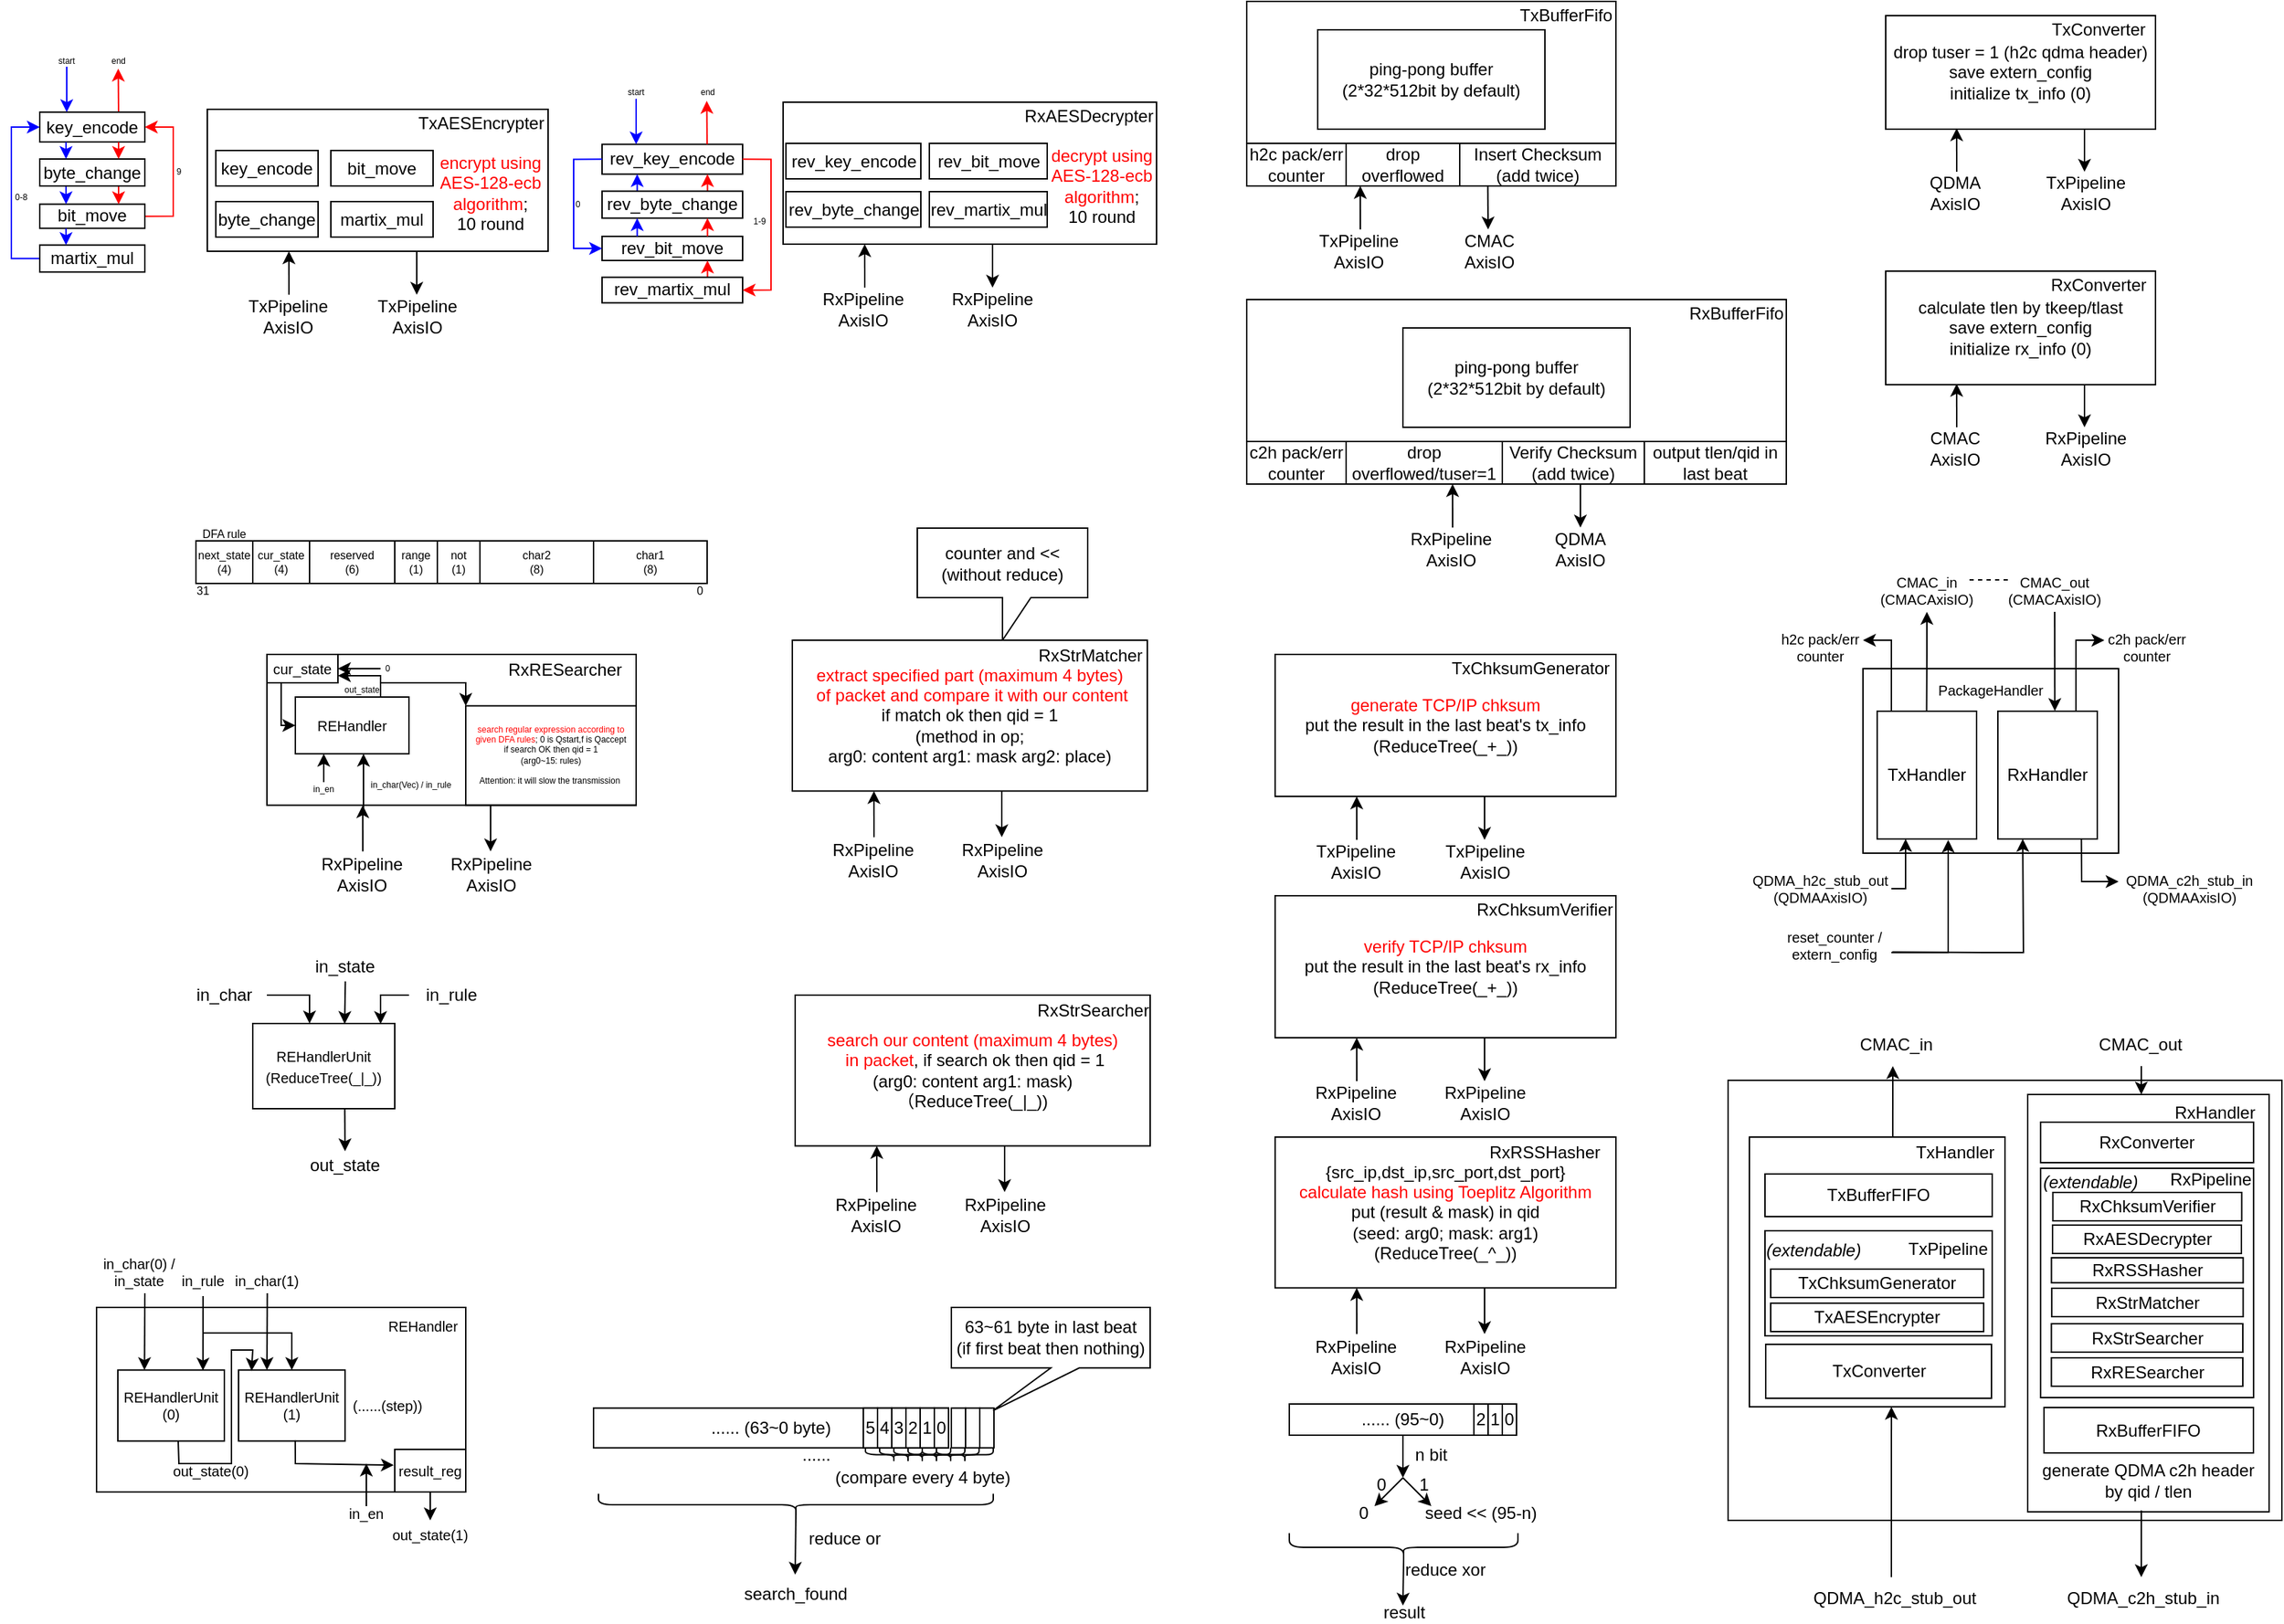 <mxfile version="20.8.16" type="device"><diagram name="第 1 页" id="en2x2YeZVIjk8pT7Ax0d"><mxGraphModel dx="1812" dy="492" grid="0" gridSize="10" guides="1" tooltips="1" connect="1" arrows="1" fold="1" page="1" pageScale="1" pageWidth="827" pageHeight="1169" math="0" shadow="0"><root><mxCell id="0"/><mxCell id="1" parent="0"/><mxCell id="1ixodNx7s8CXlmXOqBsN-359" value="" style="rounded=0;whiteSpace=wrap;html=1;fontSize=12;movable=1;resizable=1;rotatable=1;deletable=1;editable=1;connectable=1;" parent="1" vertex="1"><mxGeometry x="-630" y="470" width="260" height="106.23" as="geometry"/></mxCell><mxCell id="1ixodNx7s8CXlmXOqBsN-48" value="" style="shape=partialRectangle;html=1;whiteSpace=wrap;connectable=0;strokeColor=inherit;overflow=hidden;fillColor=none;top=0;left=0;bottom=0;right=0;pointerEvents=1;fontSize=16;" parent="1" vertex="1"><mxGeometry x="410" y="540" width="60" height="40" as="geometry"><mxRectangle width="60" height="40" as="alternateBounds"/></mxGeometry></mxCell><mxCell id="1ixodNx7s8CXlmXOqBsN-166" value="" style="group" parent="1" vertex="1" connectable="0"><mxGeometry x="510" y="20" width="190" height="140" as="geometry"/></mxCell><mxCell id="1ixodNx7s8CXlmXOqBsN-20" value="drop tuser = 1 (h2c qdma header)&lt;br&gt;save extern_config&lt;br&gt;initialize tx_info (0)" style="rounded=0;whiteSpace=wrap;html=1;" parent="1ixodNx7s8CXlmXOqBsN-166" vertex="1"><mxGeometry width="190" height="80" as="geometry"/></mxCell><mxCell id="1ixodNx7s8CXlmXOqBsN-161" value="TxConverter" style="text;html=1;strokeColor=none;fillColor=none;align=center;verticalAlign=middle;whiteSpace=wrap;rounded=0;fontSize=12;" parent="1ixodNx7s8CXlmXOqBsN-166" vertex="1"><mxGeometry x="110" width="80" height="20" as="geometry"/></mxCell><mxCell id="1ixodNx7s8CXlmXOqBsN-162" value="" style="endArrow=classic;html=1;rounded=0;fontSize=12;entryX=0.263;entryY=0.992;entryDx=0;entryDy=0;entryPerimeter=0;" parent="1ixodNx7s8CXlmXOqBsN-166" target="1ixodNx7s8CXlmXOqBsN-20" edge="1"><mxGeometry width="50" height="50" relative="1" as="geometry"><mxPoint x="50" y="110" as="sourcePoint"/><mxPoint x="70" y="90" as="targetPoint"/></mxGeometry></mxCell><mxCell id="1ixodNx7s8CXlmXOqBsN-163" value="" style="endArrow=classic;html=1;rounded=0;fontSize=12;" parent="1ixodNx7s8CXlmXOqBsN-166" edge="1"><mxGeometry width="50" height="50" relative="1" as="geometry"><mxPoint x="140" y="80" as="sourcePoint"/><mxPoint x="140" y="110" as="targetPoint"/></mxGeometry></mxCell><mxCell id="1ixodNx7s8CXlmXOqBsN-164" value="QDMA&lt;br&gt;AxisIO" style="text;html=1;strokeColor=none;fillColor=none;align=center;verticalAlign=middle;whiteSpace=wrap;rounded=0;fontSize=12;" parent="1ixodNx7s8CXlmXOqBsN-166" vertex="1"><mxGeometry x="24" y="110" width="50" height="30" as="geometry"/></mxCell><mxCell id="1ixodNx7s8CXlmXOqBsN-165" value="TxPipeline&lt;br&gt;AxisIO" style="text;html=1;strokeColor=none;fillColor=none;align=center;verticalAlign=middle;whiteSpace=wrap;rounded=0;fontSize=12;" parent="1ixodNx7s8CXlmXOqBsN-166" vertex="1"><mxGeometry x="116" y="110" width="50" height="30" as="geometry"/></mxCell><mxCell id="1ixodNx7s8CXlmXOqBsN-208" value="" style="group" parent="1" vertex="1" connectable="0"><mxGeometry x="414" y="410" width="360" height="280" as="geometry"/></mxCell><mxCell id="1ixodNx7s8CXlmXOqBsN-182" value="" style="rounded=0;whiteSpace=wrap;html=1;fontSize=12;" parent="1ixodNx7s8CXlmXOqBsN-208" vertex="1"><mxGeometry x="80" y="70" width="180" height="130" as="geometry"/></mxCell><mxCell id="1ixodNx7s8CXlmXOqBsN-183" value="&lt;font style=&quot;font-size: 10px;&quot;&gt;PackageHandler&lt;/font&gt;" style="text;html=1;strokeColor=none;fillColor=none;align=center;verticalAlign=middle;whiteSpace=wrap;rounded=0;fontSize=12;" parent="1ixodNx7s8CXlmXOqBsN-208" vertex="1"><mxGeometry x="120" y="70" width="100" height="30" as="geometry"/></mxCell><mxCell id="1ixodNx7s8CXlmXOqBsN-184" value="TxHandler" style="rounded=0;whiteSpace=wrap;html=1;fontSize=12;" parent="1ixodNx7s8CXlmXOqBsN-208" vertex="1"><mxGeometry x="90" y="100" width="70" height="90" as="geometry"/></mxCell><mxCell id="1ixodNx7s8CXlmXOqBsN-185" value="RxHandler" style="rounded=0;whiteSpace=wrap;html=1;fontSize=12;" parent="1ixodNx7s8CXlmXOqBsN-208" vertex="1"><mxGeometry x="175" y="100" width="70" height="90" as="geometry"/></mxCell><mxCell id="1ixodNx7s8CXlmXOqBsN-186" value="" style="endArrow=classic;html=1;rounded=0;fontSize=12;entryX=0.286;entryY=1;entryDx=0;entryDy=0;entryPerimeter=0;exitX=1;exitY=0.5;exitDx=0;exitDy=0;" parent="1ixodNx7s8CXlmXOqBsN-208" target="1ixodNx7s8CXlmXOqBsN-184" edge="1"><mxGeometry width="50" height="50" relative="1" as="geometry"><mxPoint x="100" y="225" as="sourcePoint"/><mxPoint x="150" y="240" as="targetPoint"/><Array as="points"><mxPoint x="110" y="225"/><mxPoint x="110" y="210"/></Array></mxGeometry></mxCell><mxCell id="1ixodNx7s8CXlmXOqBsN-187" value="" style="endArrow=classic;html=1;rounded=0;fontSize=12;entryX=0.286;entryY=1;entryDx=0;entryDy=0;entryPerimeter=0;" parent="1ixodNx7s8CXlmXOqBsN-208" edge="1"><mxGeometry width="50" height="50" relative="1" as="geometry"><mxPoint x="100" y="270" as="sourcePoint"/><mxPoint x="140.02" y="190.64" as="targetPoint"/><Array as="points"><mxPoint x="140" y="270"/></Array></mxGeometry></mxCell><mxCell id="1ixodNx7s8CXlmXOqBsN-188" value="" style="endArrow=classic;html=1;rounded=0;fontSize=12;" parent="1ixodNx7s8CXlmXOqBsN-208" edge="1"><mxGeometry width="50" height="50" relative="1" as="geometry"><mxPoint x="124.8" y="100" as="sourcePoint"/><mxPoint x="125" y="30" as="targetPoint"/><Array as="points"><mxPoint x="125" y="60"/></Array></mxGeometry></mxCell><mxCell id="1ixodNx7s8CXlmXOqBsN-191" value="QDMA_h2c_stub_out&lt;br&gt;(QDMAAxisIO)" style="text;html=1;strokeColor=none;fillColor=none;align=center;verticalAlign=middle;whiteSpace=wrap;rounded=0;fontSize=10;" parent="1ixodNx7s8CXlmXOqBsN-208" vertex="1"><mxGeometry y="210" width="100" height="30" as="geometry"/></mxCell><mxCell id="1ixodNx7s8CXlmXOqBsN-192" value="reset_counter /&lt;br&gt;extern_config" style="text;html=1;strokeColor=none;fillColor=none;align=center;verticalAlign=middle;whiteSpace=wrap;rounded=0;fontSize=10;" parent="1ixodNx7s8CXlmXOqBsN-208" vertex="1"><mxGeometry x="20" y="250" width="80" height="30" as="geometry"/></mxCell><mxCell id="1ixodNx7s8CXlmXOqBsN-194" value="" style="endArrow=classic;html=1;rounded=0;fontSize=12;" parent="1ixodNx7s8CXlmXOqBsN-208" edge="1"><mxGeometry width="50" height="50" relative="1" as="geometry"><mxPoint x="100" y="100" as="sourcePoint"/><mxPoint x="80" y="50" as="targetPoint"/><Array as="points"><mxPoint x="100" y="50"/></Array></mxGeometry></mxCell><mxCell id="1ixodNx7s8CXlmXOqBsN-195" value="CMAC_in&lt;br&gt;(CMACAxisIO)" style="text;html=1;strokeColor=none;fillColor=none;align=center;verticalAlign=middle;whiteSpace=wrap;rounded=0;fontSize=10;" parent="1ixodNx7s8CXlmXOqBsN-208" vertex="1"><mxGeometry x="95" width="60" height="30" as="geometry"/></mxCell><mxCell id="1ixodNx7s8CXlmXOqBsN-197" value="h2c pack/err&lt;br&gt;counter" style="text;html=1;strokeColor=none;fillColor=none;align=center;verticalAlign=middle;whiteSpace=wrap;rounded=0;fontSize=10;" parent="1ixodNx7s8CXlmXOqBsN-208" vertex="1"><mxGeometry x="20" y="40" width="60" height="30" as="geometry"/></mxCell><mxCell id="1ixodNx7s8CXlmXOqBsN-198" value="" style="endArrow=classic;html=1;rounded=0;fontSize=12;entryX=0.25;entryY=1;entryDx=0;entryDy=0;exitX=1.008;exitY=0.653;exitDx=0;exitDy=0;exitPerimeter=0;" parent="1ixodNx7s8CXlmXOqBsN-208" source="1ixodNx7s8CXlmXOqBsN-192" target="1ixodNx7s8CXlmXOqBsN-185" edge="1"><mxGeometry width="50" height="50" relative="1" as="geometry"><mxPoint x="189.99" y="269.36" as="sourcePoint"/><mxPoint x="230.01" y="190" as="targetPoint"/><Array as="points"><mxPoint x="170" y="270"/><mxPoint x="193" y="270"/></Array></mxGeometry></mxCell><mxCell id="1ixodNx7s8CXlmXOqBsN-199" value="" style="endArrow=none;dashed=1;html=1;rounded=0;fontSize=10;exitX=1;exitY=0.25;exitDx=0;exitDy=0;entryX=0;entryY=0.25;entryDx=0;entryDy=0;" parent="1ixodNx7s8CXlmXOqBsN-208" source="1ixodNx7s8CXlmXOqBsN-195" target="1ixodNx7s8CXlmXOqBsN-200" edge="1"><mxGeometry width="50" height="50" relative="1" as="geometry"><mxPoint x="190" y="60" as="sourcePoint"/><mxPoint x="220" y="8" as="targetPoint"/></mxGeometry></mxCell><mxCell id="1ixodNx7s8CXlmXOqBsN-200" value="CMAC_out&lt;br&gt;(CMACAxisIO)" style="text;html=1;strokeColor=none;fillColor=none;align=center;verticalAlign=middle;whiteSpace=wrap;rounded=0;fontSize=10;" parent="1ixodNx7s8CXlmXOqBsN-208" vertex="1"><mxGeometry x="185" width="60" height="30" as="geometry"/></mxCell><mxCell id="1ixodNx7s8CXlmXOqBsN-201" value="" style="endArrow=classic;html=1;rounded=0;fontSize=10;exitX=0.5;exitY=1;exitDx=0;exitDy=0;entryX=0.573;entryY=-0.002;entryDx=0;entryDy=0;entryPerimeter=0;" parent="1ixodNx7s8CXlmXOqBsN-208" source="1ixodNx7s8CXlmXOqBsN-200" target="1ixodNx7s8CXlmXOqBsN-185" edge="1"><mxGeometry width="50" height="50" relative="1" as="geometry"><mxPoint x="190" y="110" as="sourcePoint"/><mxPoint x="235" y="100" as="targetPoint"/></mxGeometry></mxCell><mxCell id="1ixodNx7s8CXlmXOqBsN-202" value="" style="endArrow=classic;html=1;rounded=0;fontSize=12;" parent="1ixodNx7s8CXlmXOqBsN-208" edge="1"><mxGeometry width="50" height="50" relative="1" as="geometry"><mxPoint x="230" y="100.0" as="sourcePoint"/><mxPoint x="250" y="50" as="targetPoint"/><Array as="points"><mxPoint x="230" y="50"/></Array></mxGeometry></mxCell><mxCell id="1ixodNx7s8CXlmXOqBsN-203" value="c2h pack/err&lt;br&gt;counter" style="text;html=1;strokeColor=none;fillColor=none;align=center;verticalAlign=middle;whiteSpace=wrap;rounded=0;fontSize=10;" parent="1ixodNx7s8CXlmXOqBsN-208" vertex="1"><mxGeometry x="250" y="40" width="60" height="30" as="geometry"/></mxCell><mxCell id="1ixodNx7s8CXlmXOqBsN-204" value="" style="endArrow=classic;html=1;rounded=0;fontSize=12;exitX=0.84;exitY=1;exitDx=0;exitDy=0;exitPerimeter=0;" parent="1ixodNx7s8CXlmXOqBsN-208" source="1ixodNx7s8CXlmXOqBsN-185" edge="1"><mxGeometry width="50" height="50" relative="1" as="geometry"><mxPoint x="110" y="235" as="sourcePoint"/><mxPoint x="260" y="220" as="targetPoint"/><Array as="points"><mxPoint x="234" y="220"/></Array></mxGeometry></mxCell><mxCell id="1ixodNx7s8CXlmXOqBsN-207" value="QDMA_c2h_stub_in&lt;br&gt;(QDMAAxisIO)" style="text;html=1;strokeColor=none;fillColor=none;align=center;verticalAlign=middle;whiteSpace=wrap;rounded=0;fontSize=10;" parent="1ixodNx7s8CXlmXOqBsN-208" vertex="1"><mxGeometry x="260" y="210" width="100" height="30" as="geometry"/></mxCell><mxCell id="1ixodNx7s8CXlmXOqBsN-244" value="" style="group" parent="1" vertex="1" connectable="0"><mxGeometry x="60" y="220" width="380" height="190.64" as="geometry"/></mxCell><mxCell id="1ixodNx7s8CXlmXOqBsN-12" value="" style="rounded=0;whiteSpace=wrap;html=1;" parent="1ixodNx7s8CXlmXOqBsN-244" vertex="1"><mxGeometry width="380" height="130" as="geometry"/></mxCell><mxCell id="1ixodNx7s8CXlmXOqBsN-13" value="RxBufferFifo" style="text;html=1;strokeColor=none;fillColor=none;align=center;verticalAlign=middle;whiteSpace=wrap;rounded=0;" parent="1ixodNx7s8CXlmXOqBsN-244" vertex="1"><mxGeometry x="310" width="70" height="20" as="geometry"/></mxCell><mxCell id="1ixodNx7s8CXlmXOqBsN-14" value="ping-pong buffer&lt;br&gt;(2*32*512bit by default)" style="rounded=0;whiteSpace=wrap;html=1;" parent="1ixodNx7s8CXlmXOqBsN-244" vertex="1"><mxGeometry x="110" y="20" width="160" height="70" as="geometry"/></mxCell><mxCell id="1ixodNx7s8CXlmXOqBsN-15" value="Verify Checksum&lt;br&gt;(add twice)" style="rounded=0;whiteSpace=wrap;html=1;" parent="1ixodNx7s8CXlmXOqBsN-244" vertex="1"><mxGeometry x="180" y="100" width="100" height="30" as="geometry"/></mxCell><mxCell id="1ixodNx7s8CXlmXOqBsN-16" value="c2h pack/err counter" style="rounded=0;whiteSpace=wrap;html=1;" parent="1ixodNx7s8CXlmXOqBsN-244" vertex="1"><mxGeometry y="100" width="70" height="30" as="geometry"/></mxCell><mxCell id="1ixodNx7s8CXlmXOqBsN-17" value="drop overflowed/tuser=1" style="rounded=0;whiteSpace=wrap;html=1;" parent="1ixodNx7s8CXlmXOqBsN-244" vertex="1"><mxGeometry x="70" y="100" width="110" height="30" as="geometry"/></mxCell><mxCell id="1ixodNx7s8CXlmXOqBsN-18" value="output tlen/qid in &lt;br&gt;last beat" style="rounded=0;whiteSpace=wrap;html=1;" parent="1ixodNx7s8CXlmXOqBsN-244" vertex="1"><mxGeometry x="280" y="100" width="100" height="30" as="geometry"/></mxCell><mxCell id="1ixodNx7s8CXlmXOqBsN-167" value="" style="endArrow=classic;html=1;rounded=0;fontSize=12;entryX=0.263;entryY=0.992;entryDx=0;entryDy=0;entryPerimeter=0;" parent="1ixodNx7s8CXlmXOqBsN-244" edge="1"><mxGeometry width="50" height="50" relative="1" as="geometry"><mxPoint x="145" y="160.64" as="sourcePoint"/><mxPoint x="144.97" y="130" as="targetPoint"/></mxGeometry></mxCell><mxCell id="1ixodNx7s8CXlmXOqBsN-168" value="" style="endArrow=classic;html=1;rounded=0;fontSize=12;" parent="1ixodNx7s8CXlmXOqBsN-244" edge="1"><mxGeometry width="50" height="50" relative="1" as="geometry"><mxPoint x="235" y="130" as="sourcePoint"/><mxPoint x="235" y="160.64" as="targetPoint"/></mxGeometry></mxCell><mxCell id="1ixodNx7s8CXlmXOqBsN-169" value="RxPipeline&lt;br style=&quot;border-color: var(--border-color);&quot;&gt;AxisIO" style="text;html=1;strokeColor=none;fillColor=none;align=center;verticalAlign=middle;whiteSpace=wrap;rounded=0;fontSize=12;" parent="1ixodNx7s8CXlmXOqBsN-244" vertex="1"><mxGeometry x="119" y="160.64" width="50" height="30" as="geometry"/></mxCell><mxCell id="1ixodNx7s8CXlmXOqBsN-242" value="QDMA&lt;br&gt;AxisIO" style="text;html=1;strokeColor=none;fillColor=none;align=center;verticalAlign=middle;whiteSpace=wrap;rounded=0;fontSize=12;" parent="1ixodNx7s8CXlmXOqBsN-244" vertex="1"><mxGeometry x="210" y="160.64" width="50" height="30" as="geometry"/></mxCell><mxCell id="1ixodNx7s8CXlmXOqBsN-245" value="" style="group" parent="1" vertex="1" connectable="0"><mxGeometry x="60" y="10" width="260" height="190.64" as="geometry"/></mxCell><mxCell id="1ixodNx7s8CXlmXOqBsN-1" value="" style="rounded=0;whiteSpace=wrap;html=1;" parent="1ixodNx7s8CXlmXOqBsN-245" vertex="1"><mxGeometry width="260" height="130" as="geometry"/></mxCell><mxCell id="1ixodNx7s8CXlmXOqBsN-2" value="TxBufferFifo" style="text;html=1;strokeColor=none;fillColor=none;align=center;verticalAlign=middle;whiteSpace=wrap;rounded=0;" parent="1ixodNx7s8CXlmXOqBsN-245" vertex="1"><mxGeometry x="190" width="70" height="20" as="geometry"/></mxCell><mxCell id="1ixodNx7s8CXlmXOqBsN-3" value="ping-pong buffer&lt;br&gt;(2*32*512bit by default)" style="rounded=0;whiteSpace=wrap;html=1;" parent="1ixodNx7s8CXlmXOqBsN-245" vertex="1"><mxGeometry x="50" y="20" width="160" height="70" as="geometry"/></mxCell><mxCell id="1ixodNx7s8CXlmXOqBsN-4" value="Insert Checksum&lt;br&gt;(add twice)" style="rounded=0;whiteSpace=wrap;html=1;" parent="1ixodNx7s8CXlmXOqBsN-245" vertex="1"><mxGeometry x="150" y="100" width="110" height="30" as="geometry"/></mxCell><mxCell id="1ixodNx7s8CXlmXOqBsN-10" value="h2c pack/err counter" style="rounded=0;whiteSpace=wrap;html=1;" parent="1ixodNx7s8CXlmXOqBsN-245" vertex="1"><mxGeometry y="100" width="70" height="30" as="geometry"/></mxCell><mxCell id="1ixodNx7s8CXlmXOqBsN-11" value="drop overflowed" style="rounded=0;whiteSpace=wrap;html=1;" parent="1ixodNx7s8CXlmXOqBsN-245" vertex="1"><mxGeometry x="70" y="100" width="80" height="30" as="geometry"/></mxCell><mxCell id="1ixodNx7s8CXlmXOqBsN-171" value="" style="endArrow=classic;html=1;rounded=0;fontSize=12;entryX=0.263;entryY=0.992;entryDx=0;entryDy=0;entryPerimeter=0;" parent="1ixodNx7s8CXlmXOqBsN-245" edge="1"><mxGeometry width="50" height="50" relative="1" as="geometry"><mxPoint x="80" y="160.64" as="sourcePoint"/><mxPoint x="79.97" y="130" as="targetPoint"/></mxGeometry></mxCell><mxCell id="1ixodNx7s8CXlmXOqBsN-172" value="" style="endArrow=classic;html=1;rounded=0;fontSize=12;exitX=0.18;exitY=1.015;exitDx=0;exitDy=0;exitPerimeter=0;" parent="1ixodNx7s8CXlmXOqBsN-245" source="1ixodNx7s8CXlmXOqBsN-4" edge="1"><mxGeometry width="50" height="50" relative="1" as="geometry"><mxPoint x="169.46" y="130.16" as="sourcePoint"/><mxPoint x="170" y="160.64" as="targetPoint"/></mxGeometry></mxCell><mxCell id="1ixodNx7s8CXlmXOqBsN-173" value="TxPipeline&lt;br&gt;AxisIO" style="text;html=1;strokeColor=none;fillColor=none;align=center;verticalAlign=middle;whiteSpace=wrap;rounded=0;fontSize=12;" parent="1ixodNx7s8CXlmXOqBsN-245" vertex="1"><mxGeometry x="54" y="160.64" width="50" height="30" as="geometry"/></mxCell><mxCell id="1ixodNx7s8CXlmXOqBsN-174" value="CMAC&lt;br&gt;AxisIO" style="text;html=1;strokeColor=none;fillColor=none;align=center;verticalAlign=middle;whiteSpace=wrap;rounded=0;fontSize=12;" parent="1ixodNx7s8CXlmXOqBsN-245" vertex="1"><mxGeometry x="146" y="160.64" width="50" height="30" as="geometry"/></mxCell><mxCell id="1ixodNx7s8CXlmXOqBsN-246" value="" style="group" parent="1" vertex="1" connectable="0"><mxGeometry x="510" y="200" width="190" height="140" as="geometry"/></mxCell><mxCell id="1ixodNx7s8CXlmXOqBsN-247" value="calculate tlen by tkeep/tlast&lt;br&gt;save extern_config&lt;br&gt;initialize rx_info (0)" style="rounded=0;whiteSpace=wrap;html=1;" parent="1ixodNx7s8CXlmXOqBsN-246" vertex="1"><mxGeometry width="190" height="80" as="geometry"/></mxCell><mxCell id="1ixodNx7s8CXlmXOqBsN-248" value="RxConverter" style="text;html=1;strokeColor=none;fillColor=none;align=center;verticalAlign=middle;whiteSpace=wrap;rounded=0;fontSize=12;" parent="1ixodNx7s8CXlmXOqBsN-246" vertex="1"><mxGeometry x="110" width="80" height="20" as="geometry"/></mxCell><mxCell id="1ixodNx7s8CXlmXOqBsN-249" value="" style="endArrow=classic;html=1;rounded=0;fontSize=12;entryX=0.263;entryY=0.992;entryDx=0;entryDy=0;entryPerimeter=0;" parent="1ixodNx7s8CXlmXOqBsN-246" target="1ixodNx7s8CXlmXOqBsN-247" edge="1"><mxGeometry width="50" height="50" relative="1" as="geometry"><mxPoint x="50" y="110" as="sourcePoint"/><mxPoint x="70" y="90" as="targetPoint"/></mxGeometry></mxCell><mxCell id="1ixodNx7s8CXlmXOqBsN-250" value="" style="endArrow=classic;html=1;rounded=0;fontSize=12;" parent="1ixodNx7s8CXlmXOqBsN-246" edge="1"><mxGeometry width="50" height="50" relative="1" as="geometry"><mxPoint x="140" y="80" as="sourcePoint"/><mxPoint x="140" y="110" as="targetPoint"/></mxGeometry></mxCell><mxCell id="1ixodNx7s8CXlmXOqBsN-251" value="CMAC&lt;br&gt;AxisIO" style="text;html=1;strokeColor=none;fillColor=none;align=center;verticalAlign=middle;whiteSpace=wrap;rounded=0;fontSize=12;" parent="1ixodNx7s8CXlmXOqBsN-246" vertex="1"><mxGeometry x="24" y="110" width="50" height="30" as="geometry"/></mxCell><mxCell id="1ixodNx7s8CXlmXOqBsN-252" value="RxPipeline&lt;br&gt;AxisIO" style="text;html=1;strokeColor=none;fillColor=none;align=center;verticalAlign=middle;whiteSpace=wrap;rounded=0;fontSize=12;" parent="1ixodNx7s8CXlmXOqBsN-246" vertex="1"><mxGeometry x="116" y="110" width="50" height="30" as="geometry"/></mxCell><mxCell id="1ixodNx7s8CXlmXOqBsN-286" value="" style="group" parent="1" vertex="1" connectable="0"><mxGeometry x="399" y="730" width="390" height="420" as="geometry"/></mxCell><mxCell id="1ixodNx7s8CXlmXOqBsN-209" value="" style="rounded=0;whiteSpace=wrap;html=1;container=0;" parent="1ixodNx7s8CXlmXOqBsN-286" vertex="1"><mxGeometry y="40" width="390" height="310" as="geometry"/></mxCell><mxCell id="FIf4TTYFwstZ6pc38O9Q-2" value="" style="group" parent="1ixodNx7s8CXlmXOqBsN-286" vertex="1" connectable="0"><mxGeometry x="15" width="180" height="420" as="geometry"/></mxCell><mxCell id="1ixodNx7s8CXlmXOqBsN-285" value="CMAC_in" style="text;html=1;strokeColor=none;fillColor=none;align=center;verticalAlign=middle;whiteSpace=wrap;rounded=0;fontSize=12;container=0;" parent="FIf4TTYFwstZ6pc38O9Q-2" vertex="1"><mxGeometry x="41" width="125" height="30" as="geometry"/></mxCell><mxCell id="1ixodNx7s8CXlmXOqBsN-211" value="" style="rounded=0;whiteSpace=wrap;html=1;container=0;" parent="FIf4TTYFwstZ6pc38O9Q-2" vertex="1"><mxGeometry y="80" width="180" height="190" as="geometry"/></mxCell><mxCell id="1ixodNx7s8CXlmXOqBsN-213" value="TxHandler" style="text;html=1;strokeColor=none;fillColor=none;align=center;verticalAlign=middle;whiteSpace=wrap;rounded=0;container=0;" parent="FIf4TTYFwstZ6pc38O9Q-2" vertex="1"><mxGeometry x="115" y="76" width="60" height="30" as="geometry"/></mxCell><mxCell id="1ixodNx7s8CXlmXOqBsN-215" value="TxBufferFIFO" style="rounded=0;whiteSpace=wrap;html=1;container=0;" parent="FIf4TTYFwstZ6pc38O9Q-2" vertex="1"><mxGeometry x="11" y="106" width="160" height="30" as="geometry"/></mxCell><mxCell id="1ixodNx7s8CXlmXOqBsN-219" value="" style="rounded=0;whiteSpace=wrap;html=1;container=0;" parent="FIf4TTYFwstZ6pc38O9Q-2" vertex="1"><mxGeometry x="11" y="146" width="160" height="74" as="geometry"/></mxCell><mxCell id="1ixodNx7s8CXlmXOqBsN-221" value="TxPipeline" style="text;html=1;strokeColor=none;fillColor=none;align=center;verticalAlign=middle;whiteSpace=wrap;rounded=0;container=0;" parent="FIf4TTYFwstZ6pc38O9Q-2" vertex="1"><mxGeometry x="110" y="143.5" width="60" height="30" as="geometry"/></mxCell><mxCell id="1ixodNx7s8CXlmXOqBsN-222" value="TxChksumGenerator" style="rounded=0;whiteSpace=wrap;html=1;container=0;" parent="FIf4TTYFwstZ6pc38O9Q-2" vertex="1"><mxGeometry x="15" y="173" width="150" height="20" as="geometry"/></mxCell><mxCell id="1ixodNx7s8CXlmXOqBsN-227" value="&lt;i&gt;(extendable)&lt;/i&gt;" style="text;whiteSpace=wrap;html=1;container=0;" parent="FIf4TTYFwstZ6pc38O9Q-2" vertex="1"><mxGeometry x="10" y="146" width="90" height="23" as="geometry"/></mxCell><mxCell id="1ixodNx7s8CXlmXOqBsN-229" value="TxConverter" style="rounded=0;whiteSpace=wrap;html=1;container=0;" parent="FIf4TTYFwstZ6pc38O9Q-2" vertex="1"><mxGeometry x="11.5" y="226" width="159" height="38" as="geometry"/></mxCell><mxCell id="1ixodNx7s8CXlmXOqBsN-239" value="" style="endArrow=classic;html=1;rounded=0;fontSize=12;exitX=0.561;exitY=0;exitDx=0;exitDy=0;exitPerimeter=0;" parent="FIf4TTYFwstZ6pc38O9Q-2" source="1ixodNx7s8CXlmXOqBsN-211" edge="1"><mxGeometry width="50" height="50" relative="1" as="geometry"><mxPoint x="101" y="78" as="sourcePoint"/><mxPoint x="101" y="30" as="targetPoint"/></mxGeometry></mxCell><mxCell id="1ixodNx7s8CXlmXOqBsN-240" value="" style="endArrow=classic;html=1;rounded=0;fontSize=12;" parent="FIf4TTYFwstZ6pc38O9Q-2" edge="1"><mxGeometry width="50" height="50" relative="1" as="geometry"><mxPoint x="100" y="390" as="sourcePoint"/><mxPoint x="100.02" y="270" as="targetPoint"/></mxGeometry></mxCell><mxCell id="1ixodNx7s8CXlmXOqBsN-253" value="QDMA_h2c_stub_out" style="text;html=1;strokeColor=none;fillColor=none;align=center;verticalAlign=middle;whiteSpace=wrap;rounded=0;fontSize=12;container=0;" parent="FIf4TTYFwstZ6pc38O9Q-2" vertex="1"><mxGeometry x="40" y="390" width="125" height="30" as="geometry"/></mxCell><mxCell id="DOLOh7o8Hq-_pBMgCOi--1" value="TxAESEncrypter" style="rounded=0;whiteSpace=wrap;html=1;container=0;" vertex="1" parent="FIf4TTYFwstZ6pc38O9Q-2"><mxGeometry x="15" y="197" width="150" height="20" as="geometry"/></mxCell><mxCell id="FIf4TTYFwstZ6pc38O9Q-7" value="" style="group" parent="1ixodNx7s8CXlmXOqBsN-286" vertex="1" connectable="0"><mxGeometry x="211" width="170" height="420" as="geometry"/></mxCell><mxCell id="1ixodNx7s8CXlmXOqBsN-284" value="CMAC_out" style="text;html=1;strokeColor=none;fillColor=none;align=center;verticalAlign=middle;whiteSpace=wrap;rounded=0;fontSize=12;container=0;" parent="FIf4TTYFwstZ6pc38O9Q-7" vertex="1"><mxGeometry x="16.92" width="125" height="30" as="geometry"/></mxCell><mxCell id="1ixodNx7s8CXlmXOqBsN-210" value="" style="rounded=0;whiteSpace=wrap;html=1;container=0;" parent="FIf4TTYFwstZ6pc38O9Q-7" vertex="1"><mxGeometry y="50" width="170" height="294" as="geometry"/></mxCell><mxCell id="1ixodNx7s8CXlmXOqBsN-212" value="RxHandler" style="text;html=1;strokeColor=none;fillColor=none;align=center;verticalAlign=middle;whiteSpace=wrap;rounded=0;container=0;" parent="FIf4TTYFwstZ6pc38O9Q-7" vertex="1"><mxGeometry x="102.1" y="47.5" width="60" height="30" as="geometry"/></mxCell><mxCell id="1ixodNx7s8CXlmXOqBsN-214" value="RxBufferFIFO" style="rounded=0;whiteSpace=wrap;html=1;container=0;" parent="FIf4TTYFwstZ6pc38O9Q-7" vertex="1"><mxGeometry x="11.48" y="270.5" width="147.5" height="32" as="geometry"/></mxCell><mxCell id="1ixodNx7s8CXlmXOqBsN-216" value="generate QDMA c2h header&lt;br&gt;by qid / tlen" style="text;html=1;strokeColor=none;fillColor=none;align=center;verticalAlign=middle;whiteSpace=wrap;rounded=0;container=0;" parent="FIf4TTYFwstZ6pc38O9Q-7" vertex="1"><mxGeometry x="8.35" y="312" width="153.75" height="20" as="geometry"/></mxCell><mxCell id="1ixodNx7s8CXlmXOqBsN-217" value="" style="rounded=0;whiteSpace=wrap;html=1;container=0;" parent="FIf4TTYFwstZ6pc38O9Q-7" vertex="1"><mxGeometry x="9.1" y="102" width="150" height="161.5" as="geometry"/></mxCell><mxCell id="1ixodNx7s8CXlmXOqBsN-218" value="RxConverter" style="rounded=0;whiteSpace=wrap;html=1;container=0;" parent="FIf4TTYFwstZ6pc38O9Q-7" vertex="1"><mxGeometry x="9.1" y="69.5" width="150" height="28.5" as="geometry"/></mxCell><mxCell id="1ixodNx7s8CXlmXOqBsN-220" value="RxPipeline" style="text;html=1;strokeColor=none;fillColor=none;align=center;verticalAlign=middle;whiteSpace=wrap;rounded=0;container=0;" parent="FIf4TTYFwstZ6pc38O9Q-7" vertex="1"><mxGeometry x="99.1" y="95" width="60" height="30" as="geometry"/></mxCell><mxCell id="1ixodNx7s8CXlmXOqBsN-223" value="RxChksumVerifier" style="rounded=0;whiteSpace=wrap;html=1;container=0;" parent="FIf4TTYFwstZ6pc38O9Q-7" vertex="1"><mxGeometry x="17.73" y="119" width="133" height="20" as="geometry"/></mxCell><mxCell id="1ixodNx7s8CXlmXOqBsN-224" value="RxRSSHasher" style="rounded=0;whiteSpace=wrap;html=1;container=0;" parent="FIf4TTYFwstZ6pc38O9Q-7" vertex="1"><mxGeometry x="16.73" y="165" width="135" height="17.63" as="geometry"/></mxCell><mxCell id="1ixodNx7s8CXlmXOqBsN-225" value="RxStrMatcher" style="rounded=0;whiteSpace=wrap;html=1;container=0;" parent="FIf4TTYFwstZ6pc38O9Q-7" vertex="1"><mxGeometry x="16.92" y="186.5" width="134.81" height="20" as="geometry"/></mxCell><mxCell id="1ixodNx7s8CXlmXOqBsN-226" value="&lt;i&gt;(extendable)&lt;/i&gt;" style="text;whiteSpace=wrap;html=1;container=0;" parent="FIf4TTYFwstZ6pc38O9Q-7" vertex="1"><mxGeometry x="9.1" y="98" width="90" height="40" as="geometry"/></mxCell><mxCell id="1ixodNx7s8CXlmXOqBsN-234" value="RxStrSearcher" style="rounded=0;whiteSpace=wrap;html=1;container=0;" parent="FIf4TTYFwstZ6pc38O9Q-7" vertex="1"><mxGeometry x="16.69" y="211.5" width="134.81" height="20" as="geometry"/></mxCell><mxCell id="1ixodNx7s8CXlmXOqBsN-235" value="RxRESearcher" style="rounded=0;whiteSpace=wrap;html=1;container=0;" parent="FIf4TTYFwstZ6pc38O9Q-7" vertex="1"><mxGeometry x="16.69" y="235.5" width="134.81" height="20" as="geometry"/></mxCell><mxCell id="1ixodNx7s8CXlmXOqBsN-236" value="" style="endArrow=classic;html=1;rounded=0;fontSize=12;" parent="FIf4TTYFwstZ6pc38O9Q-7" edge="1"><mxGeometry width="50" height="50" relative="1" as="geometry"><mxPoint x="80" y="30" as="sourcePoint"/><mxPoint x="80" y="50" as="targetPoint"/></mxGeometry></mxCell><mxCell id="1ixodNx7s8CXlmXOqBsN-237" value="" style="endArrow=classic;html=1;rounded=0;fontSize=12;" parent="FIf4TTYFwstZ6pc38O9Q-7" edge="1"><mxGeometry width="50" height="50" relative="1" as="geometry"><mxPoint x="80" y="343" as="sourcePoint"/><mxPoint x="80" y="390" as="targetPoint"/></mxGeometry></mxCell><mxCell id="1ixodNx7s8CXlmXOqBsN-254" value="QDMA_c2h_stub_in" style="text;html=1;strokeColor=none;fillColor=none;align=center;verticalAlign=middle;whiteSpace=wrap;rounded=0;fontSize=12;container=0;" parent="FIf4TTYFwstZ6pc38O9Q-7" vertex="1"><mxGeometry x="18.73" y="390" width="125" height="30" as="geometry"/></mxCell><mxCell id="DOLOh7o8Hq-_pBMgCOi--3" value="RxAESDecrypter" style="rounded=0;whiteSpace=wrap;html=1;container=0;" vertex="1" parent="FIf4TTYFwstZ6pc38O9Q-7"><mxGeometry x="17.5" y="142" width="133" height="20" as="geometry"/></mxCell><mxCell id="1ixodNx7s8CXlmXOqBsN-300" value="" style="group" parent="1" vertex="1" connectable="0"><mxGeometry x="80" y="470" width="240" height="330.64" as="geometry"/></mxCell><mxCell id="1ixodNx7s8CXlmXOqBsN-287" value="&lt;font color=&quot;#ff0000&quot;&gt;generate TCP/IP chksum&lt;/font&gt;&lt;br&gt;put the result in the last beat's tx_info&lt;br&gt;(ReduceTree(_+_))" style="rounded=0;whiteSpace=wrap;html=1;fontSize=12;" parent="1ixodNx7s8CXlmXOqBsN-300" vertex="1"><mxGeometry width="240" height="100" as="geometry"/></mxCell><mxCell id="1ixodNx7s8CXlmXOqBsN-288" value="" style="endArrow=classic;html=1;rounded=0;fontSize=12;entryX=0.263;entryY=0.992;entryDx=0;entryDy=0;entryPerimeter=0;" parent="1ixodNx7s8CXlmXOqBsN-300" edge="1"><mxGeometry width="50" height="50" relative="1" as="geometry"><mxPoint x="57.5" y="130.64" as="sourcePoint"/><mxPoint x="57.47" y="100" as="targetPoint"/></mxGeometry></mxCell><mxCell id="1ixodNx7s8CXlmXOqBsN-289" value="" style="endArrow=classic;html=1;rounded=0;fontSize=12;" parent="1ixodNx7s8CXlmXOqBsN-300" edge="1"><mxGeometry width="50" height="50" relative="1" as="geometry"><mxPoint x="147.5" y="100" as="sourcePoint"/><mxPoint x="147.5" y="130.64" as="targetPoint"/></mxGeometry></mxCell><mxCell id="1ixodNx7s8CXlmXOqBsN-290" value="TxPipeline&lt;br style=&quot;border-color: var(--border-color);&quot;&gt;AxisIO" style="text;html=1;strokeColor=none;fillColor=none;align=center;verticalAlign=middle;whiteSpace=wrap;rounded=0;fontSize=12;" parent="1ixodNx7s8CXlmXOqBsN-300" vertex="1"><mxGeometry x="31.5" y="130.64" width="50" height="30" as="geometry"/></mxCell><mxCell id="1ixodNx7s8CXlmXOqBsN-291" value="TxPipeline&lt;br&gt;AxisIO" style="text;html=1;strokeColor=none;fillColor=none;align=center;verticalAlign=middle;whiteSpace=wrap;rounded=0;fontSize=12;" parent="1ixodNx7s8CXlmXOqBsN-300" vertex="1"><mxGeometry x="122.5" y="130.64" width="50" height="30" as="geometry"/></mxCell><mxCell id="1ixodNx7s8CXlmXOqBsN-292" value="TxChksumGenerator" style="text;html=1;strokeColor=none;fillColor=none;align=center;verticalAlign=middle;whiteSpace=wrap;rounded=0;fontSize=12;" parent="1ixodNx7s8CXlmXOqBsN-300" vertex="1"><mxGeometry x="150" width="60" height="20" as="geometry"/></mxCell><mxCell id="1ixodNx7s8CXlmXOqBsN-294" value="&lt;font color=&quot;#ff0000&quot;&gt;verify TCP/IP chksum&lt;/font&gt;&lt;br&gt;put the result in the last beat's rx_info&lt;br&gt;(ReduceTree(_+_))" style="rounded=0;whiteSpace=wrap;html=1;fontSize=12;" parent="1ixodNx7s8CXlmXOqBsN-300" vertex="1"><mxGeometry y="170" width="240" height="100" as="geometry"/></mxCell><mxCell id="1ixodNx7s8CXlmXOqBsN-295" value="" style="endArrow=classic;html=1;rounded=0;fontSize=12;entryX=0.263;entryY=0.992;entryDx=0;entryDy=0;entryPerimeter=0;" parent="1ixodNx7s8CXlmXOqBsN-300" edge="1"><mxGeometry width="50" height="50" relative="1" as="geometry"><mxPoint x="57.5" y="300.64" as="sourcePoint"/><mxPoint x="57.47" y="270" as="targetPoint"/></mxGeometry></mxCell><mxCell id="1ixodNx7s8CXlmXOqBsN-296" value="" style="endArrow=classic;html=1;rounded=0;fontSize=12;" parent="1ixodNx7s8CXlmXOqBsN-300" edge="1"><mxGeometry width="50" height="50" relative="1" as="geometry"><mxPoint x="147.5" y="270" as="sourcePoint"/><mxPoint x="147.5" y="300.64" as="targetPoint"/></mxGeometry></mxCell><mxCell id="1ixodNx7s8CXlmXOqBsN-297" value="RxPipeline&lt;br style=&quot;border-color: var(--border-color);&quot;&gt;AxisIO" style="text;html=1;strokeColor=none;fillColor=none;align=center;verticalAlign=middle;whiteSpace=wrap;rounded=0;fontSize=12;" parent="1ixodNx7s8CXlmXOqBsN-300" vertex="1"><mxGeometry x="31.5" y="300.64" width="50" height="30" as="geometry"/></mxCell><mxCell id="1ixodNx7s8CXlmXOqBsN-298" value="RxPipeline&lt;br&gt;AxisIO" style="text;html=1;strokeColor=none;fillColor=none;align=center;verticalAlign=middle;whiteSpace=wrap;rounded=0;fontSize=12;" parent="1ixodNx7s8CXlmXOqBsN-300" vertex="1"><mxGeometry x="122.5" y="300.64" width="50" height="30" as="geometry"/></mxCell><mxCell id="1ixodNx7s8CXlmXOqBsN-299" value="RxChksumVerifier" style="text;html=1;strokeColor=none;fillColor=none;align=center;verticalAlign=middle;whiteSpace=wrap;rounded=0;fontSize=12;" parent="1ixodNx7s8CXlmXOqBsN-300" vertex="1"><mxGeometry x="150" y="170" width="80" height="20" as="geometry"/></mxCell><mxCell id="1ixodNx7s8CXlmXOqBsN-308" value="" style="group" parent="1" vertex="1" connectable="0"><mxGeometry x="80" y="810" width="240" height="170.64" as="geometry"/></mxCell><mxCell id="1ixodNx7s8CXlmXOqBsN-302" value="{src_ip,dst_ip,src_port,dst_port}&lt;br&gt;&lt;font color=&quot;#ff0000&quot;&gt;calculate hash using Toeplitz Algorithm&lt;/font&gt;&lt;br&gt;put (result &amp;amp; mask) in qid&lt;br&gt;(seed: arg0; mask: arg1)&lt;br&gt;(ReduceTree(_^_))" style="rounded=0;whiteSpace=wrap;html=1;fontSize=12;" parent="1ixodNx7s8CXlmXOqBsN-308" vertex="1"><mxGeometry width="240" height="106.225" as="geometry"/></mxCell><mxCell id="1ixodNx7s8CXlmXOqBsN-303" value="" style="endArrow=classic;html=1;rounded=0;fontSize=12;entryX=0.263;entryY=0.992;entryDx=0;entryDy=0;entryPerimeter=0;" parent="1ixodNx7s8CXlmXOqBsN-308" edge="1"><mxGeometry width="50" height="50" relative="1" as="geometry"><mxPoint x="57.5" y="138.772" as="sourcePoint"/><mxPoint x="57.47" y="106.225" as="targetPoint"/></mxGeometry></mxCell><mxCell id="1ixodNx7s8CXlmXOqBsN-304" value="" style="endArrow=classic;html=1;rounded=0;fontSize=12;" parent="1ixodNx7s8CXlmXOqBsN-308" edge="1"><mxGeometry width="50" height="50" relative="1" as="geometry"><mxPoint x="147.5" y="106.225" as="sourcePoint"/><mxPoint x="147.5" y="138.772" as="targetPoint"/></mxGeometry></mxCell><mxCell id="1ixodNx7s8CXlmXOqBsN-305" value="RxPipeline&lt;br style=&quot;border-color: var(--border-color);&quot;&gt;AxisIO" style="text;html=1;strokeColor=none;fillColor=none;align=center;verticalAlign=middle;whiteSpace=wrap;rounded=0;fontSize=12;" parent="1ixodNx7s8CXlmXOqBsN-308" vertex="1"><mxGeometry x="31.5" y="138.772" width="50" height="31.868" as="geometry"/></mxCell><mxCell id="1ixodNx7s8CXlmXOqBsN-306" value="RxPipeline&lt;br&gt;AxisIO" style="text;html=1;strokeColor=none;fillColor=none;align=center;verticalAlign=middle;whiteSpace=wrap;rounded=0;fontSize=12;" parent="1ixodNx7s8CXlmXOqBsN-308" vertex="1"><mxGeometry x="122.5" y="138.772" width="50" height="31.868" as="geometry"/></mxCell><mxCell id="1ixodNx7s8CXlmXOqBsN-307" value="RxRSSHasher" style="text;html=1;strokeColor=none;fillColor=none;align=center;verticalAlign=middle;whiteSpace=wrap;rounded=0;fontSize=12;" parent="1ixodNx7s8CXlmXOqBsN-308" vertex="1"><mxGeometry x="150" width="80" height="21.245" as="geometry"/></mxCell><mxCell id="1ixodNx7s8CXlmXOqBsN-350" value="" style="group" parent="1" vertex="1" connectable="0"><mxGeometry x="90" y="998" width="180" height="152" as="geometry"/></mxCell><mxCell id="1ixodNx7s8CXlmXOqBsN-324" value="...... (95~0)" style="rounded=0;whiteSpace=wrap;html=1;fontSize=12;" parent="1ixodNx7s8CXlmXOqBsN-350" vertex="1"><mxGeometry width="160" height="22" as="geometry"/></mxCell><mxCell id="1ixodNx7s8CXlmXOqBsN-328" value="0" style="rounded=0;whiteSpace=wrap;html=1;fontSize=12;" parent="1ixodNx7s8CXlmXOqBsN-350" vertex="1"><mxGeometry x="150" width="10" height="22" as="geometry"/></mxCell><mxCell id="1ixodNx7s8CXlmXOqBsN-329" value="1" style="rounded=0;whiteSpace=wrap;html=1;fontSize=12;" parent="1ixodNx7s8CXlmXOqBsN-350" vertex="1"><mxGeometry x="140" width="10" height="22" as="geometry"/></mxCell><mxCell id="1ixodNx7s8CXlmXOqBsN-332" value="" style="endArrow=classic;html=1;rounded=0;fontSize=12;exitX=0.5;exitY=1;exitDx=0;exitDy=0;" parent="1ixodNx7s8CXlmXOqBsN-350" source="1ixodNx7s8CXlmXOqBsN-324" edge="1"><mxGeometry width="50" height="50" relative="1" as="geometry"><mxPoint x="80" y="82" as="sourcePoint"/><mxPoint x="80" y="52" as="targetPoint"/></mxGeometry></mxCell><mxCell id="1ixodNx7s8CXlmXOqBsN-333" value="n bit" style="text;html=1;strokeColor=none;fillColor=none;align=center;verticalAlign=middle;whiteSpace=wrap;rounded=0;fontSize=12;" parent="1ixodNx7s8CXlmXOqBsN-350" vertex="1"><mxGeometry x="80" y="30" width="40" height="12" as="geometry"/></mxCell><mxCell id="1ixodNx7s8CXlmXOqBsN-335" value="" style="endArrow=classic;html=1;rounded=0;fontSize=12;" parent="1ixodNx7s8CXlmXOqBsN-350" edge="1"><mxGeometry width="50" height="50" relative="1" as="geometry"><mxPoint x="80" y="52" as="sourcePoint"/><mxPoint x="60" y="72" as="targetPoint"/></mxGeometry></mxCell><mxCell id="1ixodNx7s8CXlmXOqBsN-336" value="0" style="text;html=1;strokeColor=none;fillColor=none;align=center;verticalAlign=middle;whiteSpace=wrap;rounded=0;fontSize=12;" parent="1ixodNx7s8CXlmXOqBsN-350" vertex="1"><mxGeometry x="50" y="52" width="30" height="10" as="geometry"/></mxCell><mxCell id="1ixodNx7s8CXlmXOqBsN-337" value="" style="endArrow=classic;html=1;rounded=0;fontSize=12;exitX=1;exitY=0;exitDx=0;exitDy=0;" parent="1ixodNx7s8CXlmXOqBsN-350" source="1ixodNx7s8CXlmXOqBsN-336" edge="1"><mxGeometry width="50" height="50" relative="1" as="geometry"><mxPoint x="90" y="62" as="sourcePoint"/><mxPoint x="100" y="72" as="targetPoint"/></mxGeometry></mxCell><mxCell id="1ixodNx7s8CXlmXOqBsN-338" value="1" style="text;html=1;strokeColor=none;fillColor=none;align=center;verticalAlign=middle;whiteSpace=wrap;rounded=0;fontSize=12;" parent="1ixodNx7s8CXlmXOqBsN-350" vertex="1"><mxGeometry x="80" y="52" width="30" height="10" as="geometry"/></mxCell><mxCell id="1ixodNx7s8CXlmXOqBsN-339" value="0" style="text;html=1;strokeColor=none;fillColor=none;align=center;verticalAlign=middle;whiteSpace=wrap;rounded=0;fontSize=12;" parent="1ixodNx7s8CXlmXOqBsN-350" vertex="1"><mxGeometry x="30" y="72" width="45" height="10" as="geometry"/></mxCell><mxCell id="1ixodNx7s8CXlmXOqBsN-340" value="seed &amp;lt;&amp;lt; (95-n)" style="text;html=1;strokeColor=none;fillColor=none;align=center;verticalAlign=middle;whiteSpace=wrap;rounded=0;fontSize=12;" parent="1ixodNx7s8CXlmXOqBsN-350" vertex="1"><mxGeometry x="90" y="72" width="90" height="10" as="geometry"/></mxCell><mxCell id="1ixodNx7s8CXlmXOqBsN-345" value="2" style="rounded=0;whiteSpace=wrap;html=1;fontSize=12;" parent="1ixodNx7s8CXlmXOqBsN-350" vertex="1"><mxGeometry x="130" width="10" height="22" as="geometry"/></mxCell><mxCell id="1ixodNx7s8CXlmXOqBsN-346" value="" style="shape=curlyBracket;whiteSpace=wrap;html=1;rounded=1;labelPosition=left;verticalLabelPosition=middle;align=right;verticalAlign=middle;fontSize=12;size=0.5;rotation=-90;" parent="1ixodNx7s8CXlmXOqBsN-350" vertex="1"><mxGeometry x="70.5" y="20.5" width="20" height="161" as="geometry"/></mxCell><mxCell id="1ixodNx7s8CXlmXOqBsN-347" value="reduce xor" style="text;html=1;strokeColor=none;fillColor=none;align=center;verticalAlign=middle;whiteSpace=wrap;rounded=0;fontSize=12;" parent="1ixodNx7s8CXlmXOqBsN-350" vertex="1"><mxGeometry x="80" y="112" width="60" height="10" as="geometry"/></mxCell><mxCell id="1ixodNx7s8CXlmXOqBsN-348" value="" style="endArrow=classic;html=1;rounded=0;fontSize=12;exitX=0.1;exitY=0.5;exitDx=0;exitDy=0;exitPerimeter=0;" parent="1ixodNx7s8CXlmXOqBsN-350" source="1ixodNx7s8CXlmXOqBsN-346" edge="1"><mxGeometry width="50" height="50" relative="1" as="geometry"><mxPoint x="-40" y="152" as="sourcePoint"/><mxPoint x="80" y="142" as="targetPoint"/></mxGeometry></mxCell><mxCell id="1ixodNx7s8CXlmXOqBsN-349" value="result" style="text;html=1;strokeColor=none;fillColor=none;align=center;verticalAlign=middle;whiteSpace=wrap;rounded=0;fontSize=12;" parent="1ixodNx7s8CXlmXOqBsN-350" vertex="1"><mxGeometry x="51" y="142" width="60" height="10" as="geometry"/></mxCell><mxCell id="TmxyQrAhAbuQj6vfWMfD-1" value="" style="group" parent="1" vertex="1" connectable="0"><mxGeometry x="-400" y="930" width="392" height="218.25" as="geometry"/></mxCell><mxCell id="1ixodNx7s8CXlmXOqBsN-365" value="...... (63~0 byte)" style="rounded=0;whiteSpace=wrap;html=1;fontSize=12;" parent="TmxyQrAhAbuQj6vfWMfD-1" vertex="1"><mxGeometry y="70.89" width="250" height="28" as="geometry"/></mxCell><mxCell id="1ixodNx7s8CXlmXOqBsN-366" value="3" style="rounded=0;whiteSpace=wrap;html=1;fontSize=12;" parent="TmxyQrAhAbuQj6vfWMfD-1" vertex="1"><mxGeometry x="210" y="70.89" width="10" height="28" as="geometry"/></mxCell><mxCell id="1ixodNx7s8CXlmXOqBsN-367" value="2" style="rounded=0;whiteSpace=wrap;html=1;fontSize=12;" parent="TmxyQrAhAbuQj6vfWMfD-1" vertex="1"><mxGeometry x="220" y="70.89" width="10" height="28" as="geometry"/></mxCell><mxCell id="1ixodNx7s8CXlmXOqBsN-368" value="1" style="rounded=0;whiteSpace=wrap;html=1;fontSize=12;" parent="TmxyQrAhAbuQj6vfWMfD-1" vertex="1"><mxGeometry x="230" y="70.89" width="10" height="28" as="geometry"/></mxCell><mxCell id="1ixodNx7s8CXlmXOqBsN-369" value="0" style="rounded=0;whiteSpace=wrap;html=1;fontSize=12;" parent="TmxyQrAhAbuQj6vfWMfD-1" vertex="1"><mxGeometry x="240" y="70.89" width="10" height="28" as="geometry"/></mxCell><mxCell id="1ixodNx7s8CXlmXOqBsN-373" value="" style="rounded=0;whiteSpace=wrap;html=1;fontSize=12;" parent="TmxyQrAhAbuQj6vfWMfD-1" vertex="1"><mxGeometry x="272" y="70.89" width="10" height="28" as="geometry"/></mxCell><mxCell id="1ixodNx7s8CXlmXOqBsN-374" value="" style="rounded=0;whiteSpace=wrap;html=1;fontSize=12;" parent="TmxyQrAhAbuQj6vfWMfD-1" vertex="1"><mxGeometry x="262" y="70.89" width="10" height="28" as="geometry"/></mxCell><mxCell id="1ixodNx7s8CXlmXOqBsN-375" value="" style="rounded=0;whiteSpace=wrap;html=1;fontSize=12;" parent="TmxyQrAhAbuQj6vfWMfD-1" vertex="1"><mxGeometry x="252" y="70.89" width="10" height="28" as="geometry"/></mxCell><mxCell id="1ixodNx7s8CXlmXOqBsN-377" value="4" style="rounded=0;whiteSpace=wrap;html=1;fontSize=12;" parent="TmxyQrAhAbuQj6vfWMfD-1" vertex="1"><mxGeometry x="200" y="70.89" width="10" height="28" as="geometry"/></mxCell><mxCell id="1ixodNx7s8CXlmXOqBsN-378" value="5" style="rounded=0;whiteSpace=wrap;html=1;fontSize=12;" parent="TmxyQrAhAbuQj6vfWMfD-1" vertex="1"><mxGeometry x="190" y="70.89" width="10" height="28" as="geometry"/></mxCell><mxCell id="1ixodNx7s8CXlmXOqBsN-380" value="63~61 byte in last beat&lt;br&gt;(if first beat then nothing)" style="shape=callout;whiteSpace=wrap;html=1;perimeter=calloutPerimeter;fontSize=12;position2=0.21;" parent="TmxyQrAhAbuQj6vfWMfD-1" vertex="1"><mxGeometry x="252" width="140" height="72.64" as="geometry"/></mxCell><mxCell id="1ixodNx7s8CXlmXOqBsN-381" value="" style="shape=curlyBracket;whiteSpace=wrap;html=1;rounded=1;labelPosition=left;verticalLabelPosition=middle;align=right;verticalAlign=middle;fontSize=12;size=0.5;rotation=-90;" parent="TmxyQrAhAbuQj6vfWMfD-1" vertex="1"><mxGeometry x="256.5" y="83.75" width="10" height="40" as="geometry"/></mxCell><mxCell id="1ixodNx7s8CXlmXOqBsN-382" value="" style="shape=curlyBracket;whiteSpace=wrap;html=1;rounded=1;labelPosition=left;verticalLabelPosition=middle;align=right;verticalAlign=middle;fontSize=12;size=0.5;rotation=-90;" parent="TmxyQrAhAbuQj6vfWMfD-1" vertex="1"><mxGeometry x="246.5" y="83.75" width="10" height="40" as="geometry"/></mxCell><mxCell id="1ixodNx7s8CXlmXOqBsN-383" value="" style="shape=curlyBracket;whiteSpace=wrap;html=1;rounded=1;labelPosition=left;verticalLabelPosition=middle;align=right;verticalAlign=middle;fontSize=12;size=0.5;rotation=-90;" parent="TmxyQrAhAbuQj6vfWMfD-1" vertex="1"><mxGeometry x="236.5" y="83.75" width="10" height="40" as="geometry"/></mxCell><mxCell id="1ixodNx7s8CXlmXOqBsN-384" value="" style="shape=curlyBracket;whiteSpace=wrap;html=1;rounded=1;labelPosition=left;verticalLabelPosition=middle;align=right;verticalAlign=middle;fontSize=12;size=0.5;rotation=-90;" parent="TmxyQrAhAbuQj6vfWMfD-1" vertex="1"><mxGeometry x="226.5" y="83.75" width="10" height="40" as="geometry"/></mxCell><mxCell id="1ixodNx7s8CXlmXOqBsN-385" value="(compare every 4 byte)" style="text;html=1;strokeColor=none;fillColor=none;align=center;verticalAlign=middle;whiteSpace=wrap;rounded=0;fontSize=12;" parent="TmxyQrAhAbuQj6vfWMfD-1" vertex="1"><mxGeometry x="162" y="105.75" width="140" height="29" as="geometry"/></mxCell><mxCell id="1ixodNx7s8CXlmXOqBsN-386" value="" style="shape=curlyBracket;whiteSpace=wrap;html=1;rounded=1;labelPosition=left;verticalLabelPosition=middle;align=right;verticalAlign=middle;fontSize=12;size=0.5;rotation=-90;" parent="TmxyQrAhAbuQj6vfWMfD-1" vertex="1"><mxGeometry x="216.5" y="83.75" width="10" height="40" as="geometry"/></mxCell><mxCell id="1ixodNx7s8CXlmXOqBsN-387" value="" style="shape=curlyBracket;whiteSpace=wrap;html=1;rounded=1;labelPosition=left;verticalLabelPosition=middle;align=right;verticalAlign=middle;fontSize=12;size=0.5;rotation=-90;" parent="TmxyQrAhAbuQj6vfWMfD-1" vertex="1"><mxGeometry x="206.5" y="83.75" width="10" height="40" as="geometry"/></mxCell><mxCell id="1ixodNx7s8CXlmXOqBsN-388" value="......" style="text;html=1;strokeColor=none;fillColor=none;align=center;verticalAlign=middle;whiteSpace=wrap;rounded=0;fontSize=12;" parent="TmxyQrAhAbuQj6vfWMfD-1" vertex="1"><mxGeometry x="132" y="101.75" width="50" height="4" as="geometry"/></mxCell><mxCell id="1ixodNx7s8CXlmXOqBsN-389" value="" style="shape=curlyBracket;whiteSpace=wrap;html=1;rounded=1;labelPosition=left;verticalLabelPosition=middle;align=right;verticalAlign=middle;fontSize=12;size=0.5;rotation=-90;" parent="TmxyQrAhAbuQj6vfWMfD-1" vertex="1"><mxGeometry x="134.75" width="15.5" height="278" as="geometry"/></mxCell><mxCell id="1ixodNx7s8CXlmXOqBsN-390" value="" style="endArrow=classic;html=1;rounded=0;fontSize=12;exitX=0.1;exitY=0.5;exitDx=0;exitDy=0;exitPerimeter=0;" parent="TmxyQrAhAbuQj6vfWMfD-1" source="1ixodNx7s8CXlmXOqBsN-389" edge="1"><mxGeometry width="50" height="50" relative="1" as="geometry"><mxPoint x="212" y="98.25" as="sourcePoint"/><mxPoint x="142" y="188.25" as="targetPoint"/></mxGeometry></mxCell><mxCell id="1ixodNx7s8CXlmXOqBsN-391" value="reduce or" style="text;html=1;strokeColor=none;fillColor=none;align=center;verticalAlign=middle;whiteSpace=wrap;rounded=0;fontSize=12;" parent="TmxyQrAhAbuQj6vfWMfD-1" vertex="1"><mxGeometry x="146.5" y="148.25" width="60" height="30" as="geometry"/></mxCell><mxCell id="1ixodNx7s8CXlmXOqBsN-392" value="search_found" style="text;html=1;strokeColor=none;fillColor=none;align=center;verticalAlign=middle;whiteSpace=wrap;rounded=0;fontSize=12;" parent="TmxyQrAhAbuQj6vfWMfD-1" vertex="1"><mxGeometry x="103" y="186.25" width="79" height="32" as="geometry"/></mxCell><mxCell id="TmxyQrAhAbuQj6vfWMfD-2" value="" style="group" parent="1" vertex="1" connectable="0"><mxGeometry x="-258" y="650" width="250" height="230.64" as="geometry"/></mxCell><mxCell id="1ixodNx7s8CXlmXOqBsN-352" value="&lt;font color=&quot;#ff0000&quot;&gt;search our content (maximum 4 bytes)&lt;br&gt;&amp;nbsp;in packet&lt;/font&gt;, if search ok then qid = 1&lt;br&gt;(arg0: content arg1: mask)&lt;br&gt;（ReduceTree(_|_))" style="rounded=0;whiteSpace=wrap;html=1;fontSize=12;container=0;" parent="TmxyQrAhAbuQj6vfWMfD-2" vertex="1"><mxGeometry y="60" width="250" height="106.225" as="geometry"/></mxCell><mxCell id="1ixodNx7s8CXlmXOqBsN-353" value="" style="endArrow=classic;html=1;rounded=0;fontSize=12;entryX=0.263;entryY=0.992;entryDx=0;entryDy=0;entryPerimeter=0;" parent="TmxyQrAhAbuQj6vfWMfD-2" edge="1"><mxGeometry width="50" height="50" relative="1" as="geometry"><mxPoint x="57.5" y="198.772" as="sourcePoint"/><mxPoint x="57.47" y="166.225" as="targetPoint"/></mxGeometry></mxCell><mxCell id="1ixodNx7s8CXlmXOqBsN-354" value="" style="endArrow=classic;html=1;rounded=0;fontSize=12;" parent="TmxyQrAhAbuQj6vfWMfD-2" edge="1"><mxGeometry width="50" height="50" relative="1" as="geometry"><mxPoint x="147.5" y="166.225" as="sourcePoint"/><mxPoint x="147.5" y="198.772" as="targetPoint"/></mxGeometry></mxCell><mxCell id="1ixodNx7s8CXlmXOqBsN-355" value="RxPipeline&lt;br style=&quot;border-color: var(--border-color);&quot;&gt;AxisIO" style="text;html=1;strokeColor=none;fillColor=none;align=center;verticalAlign=middle;whiteSpace=wrap;rounded=0;fontSize=12;container=0;" parent="TmxyQrAhAbuQj6vfWMfD-2" vertex="1"><mxGeometry x="31.5" y="198.772" width="50" height="31.868" as="geometry"/></mxCell><mxCell id="1ixodNx7s8CXlmXOqBsN-356" value="RxPipeline&lt;br&gt;AxisIO" style="text;html=1;strokeColor=none;fillColor=none;align=center;verticalAlign=middle;whiteSpace=wrap;rounded=0;fontSize=12;container=0;" parent="TmxyQrAhAbuQj6vfWMfD-2" vertex="1"><mxGeometry x="122.5" y="198.772" width="50" height="31.868" as="geometry"/></mxCell><mxCell id="1ixodNx7s8CXlmXOqBsN-357" value="RxStrSearcher" style="text;html=1;strokeColor=none;fillColor=none;align=center;verticalAlign=middle;whiteSpace=wrap;rounded=0;fontSize=12;container=0;" parent="TmxyQrAhAbuQj6vfWMfD-2" vertex="1"><mxGeometry x="170" y="60" width="80" height="21.245" as="geometry"/></mxCell><mxCell id="TmxyQrAhAbuQj6vfWMfD-3" value="" style="group" parent="1" vertex="1" connectable="0"><mxGeometry x="-260" y="381" width="250" height="249.64" as="geometry"/></mxCell><mxCell id="1ixodNx7s8CXlmXOqBsN-371" value="counter and &amp;lt;&amp;lt;&lt;br&gt;(without reduce)" style="shape=callout;whiteSpace=wrap;html=1;perimeter=calloutPerimeter;fontSize=12;" parent="TmxyQrAhAbuQj6vfWMfD-3" vertex="1"><mxGeometry x="88" width="120" height="79" as="geometry"/></mxCell><mxCell id="1ixodNx7s8CXlmXOqBsN-317" value="&lt;font color=&quot;#ff0000&quot;&gt;extract specified part (maximum 4 bytes)&lt;br&gt;&amp;nbsp;of packet and compare it with our content&lt;/font&gt;&lt;br&gt;if match ok then qid = 1&lt;br&gt;(method in op;&lt;br&gt;arg0: content arg1: mask arg2: place)" style="rounded=0;whiteSpace=wrap;html=1;fontSize=12;" parent="TmxyQrAhAbuQj6vfWMfD-3" vertex="1"><mxGeometry y="79" width="250" height="106.225" as="geometry"/></mxCell><mxCell id="1ixodNx7s8CXlmXOqBsN-318" value="" style="endArrow=classic;html=1;rounded=0;fontSize=12;entryX=0.263;entryY=0.992;entryDx=0;entryDy=0;entryPerimeter=0;" parent="TmxyQrAhAbuQj6vfWMfD-3" edge="1"><mxGeometry width="50" height="50" relative="1" as="geometry"><mxPoint x="57.5" y="217.772" as="sourcePoint"/><mxPoint x="57.47" y="185.225" as="targetPoint"/></mxGeometry></mxCell><mxCell id="1ixodNx7s8CXlmXOqBsN-319" value="" style="endArrow=classic;html=1;rounded=0;fontSize=12;" parent="TmxyQrAhAbuQj6vfWMfD-3" edge="1"><mxGeometry width="50" height="50" relative="1" as="geometry"><mxPoint x="147.5" y="185.225" as="sourcePoint"/><mxPoint x="147.5" y="217.772" as="targetPoint"/></mxGeometry></mxCell><mxCell id="1ixodNx7s8CXlmXOqBsN-320" value="RxPipeline&lt;br style=&quot;border-color: var(--border-color);&quot;&gt;AxisIO" style="text;html=1;strokeColor=none;fillColor=none;align=center;verticalAlign=middle;whiteSpace=wrap;rounded=0;fontSize=12;" parent="TmxyQrAhAbuQj6vfWMfD-3" vertex="1"><mxGeometry x="31.5" y="217.772" width="50" height="31.868" as="geometry"/></mxCell><mxCell id="1ixodNx7s8CXlmXOqBsN-321" value="RxPipeline&lt;br&gt;AxisIO" style="text;html=1;strokeColor=none;fillColor=none;align=center;verticalAlign=middle;whiteSpace=wrap;rounded=0;fontSize=12;" parent="TmxyQrAhAbuQj6vfWMfD-3" vertex="1"><mxGeometry x="122.5" y="217.772" width="50" height="31.868" as="geometry"/></mxCell><mxCell id="1ixodNx7s8CXlmXOqBsN-322" value="RxStrMatcher" style="text;html=1;strokeColor=none;fillColor=none;align=center;verticalAlign=middle;whiteSpace=wrap;rounded=0;fontSize=12;" parent="TmxyQrAhAbuQj6vfWMfD-3" vertex="1"><mxGeometry x="170" y="79" width="80" height="21.245" as="geometry"/></mxCell><mxCell id="TmxyQrAhAbuQj6vfWMfD-42" value="" style="group" parent="1" vertex="1" connectable="0"><mxGeometry x="-750" y="890" width="265" height="210" as="geometry"/></mxCell><mxCell id="TmxyQrAhAbuQj6vfWMfD-18" value="" style="rounded=0;whiteSpace=wrap;html=1;fontSize=10;" parent="TmxyQrAhAbuQj6vfWMfD-42" vertex="1"><mxGeometry y="40" width="260" height="130" as="geometry"/></mxCell><mxCell id="TmxyQrAhAbuQj6vfWMfD-20" value="REHandler" style="text;html=1;strokeColor=none;fillColor=none;align=center;verticalAlign=middle;whiteSpace=wrap;rounded=0;fontSize=10;" parent="TmxyQrAhAbuQj6vfWMfD-42" vertex="1"><mxGeometry x="200" y="38" width="60" height="30" as="geometry"/></mxCell><mxCell id="TmxyQrAhAbuQj6vfWMfD-22" value="REHandlerUnit&lt;br&gt;(0)" style="rounded=0;whiteSpace=wrap;html=1;fontSize=10;" parent="TmxyQrAhAbuQj6vfWMfD-42" vertex="1"><mxGeometry x="15" y="84.13" width="75" height="50" as="geometry"/></mxCell><mxCell id="TmxyQrAhAbuQj6vfWMfD-23" value="result_reg" style="rounded=0;whiteSpace=wrap;html=1;fontSize=10;" parent="TmxyQrAhAbuQj6vfWMfD-42" vertex="1"><mxGeometry x="210" y="140" width="50" height="30" as="geometry"/></mxCell><mxCell id="TmxyQrAhAbuQj6vfWMfD-24" value="" style="endArrow=classic;html=1;rounded=0;fontSize=10;entryX=0.25;entryY=0;entryDx=0;entryDy=0;" parent="TmxyQrAhAbuQj6vfWMfD-42" target="TmxyQrAhAbuQj6vfWMfD-22" edge="1"><mxGeometry width="50" height="50" relative="1" as="geometry"><mxPoint x="34" y="30" as="sourcePoint"/><mxPoint x="77.5" y="-35" as="targetPoint"/></mxGeometry></mxCell><mxCell id="TmxyQrAhAbuQj6vfWMfD-25" value="in_char(0) / in_state" style="text;html=1;strokeColor=none;fillColor=none;align=center;verticalAlign=middle;whiteSpace=wrap;rounded=0;fontSize=10;" parent="TmxyQrAhAbuQj6vfWMfD-42" vertex="1"><mxGeometry width="60" height="30" as="geometry"/></mxCell><mxCell id="TmxyQrAhAbuQj6vfWMfD-27" value="REHandlerUnit&lt;br&gt;(1)" style="rounded=0;whiteSpace=wrap;html=1;fontSize=10;" parent="TmxyQrAhAbuQj6vfWMfD-42" vertex="1"><mxGeometry x="100" y="84.12" width="75" height="50" as="geometry"/></mxCell><mxCell id="TmxyQrAhAbuQj6vfWMfD-28" value="(......(step))" style="text;html=1;strokeColor=none;fillColor=none;align=center;verticalAlign=middle;whiteSpace=wrap;rounded=0;fontSize=10;" parent="TmxyQrAhAbuQj6vfWMfD-42" vertex="1"><mxGeometry x="175" y="94.12" width="60" height="30" as="geometry"/></mxCell><mxCell id="TmxyQrAhAbuQj6vfWMfD-29" value="" style="endArrow=classic;html=1;rounded=0;fontSize=10;exitX=0.5;exitY=1;exitDx=0;exitDy=0;entryX=0.122;entryY=0.012;entryDx=0;entryDy=0;entryPerimeter=0;" parent="TmxyQrAhAbuQj6vfWMfD-42" target="TmxyQrAhAbuQj6vfWMfD-27" edge="1"><mxGeometry width="50" height="50" relative="1" as="geometry"><mxPoint x="57.5" y="134.13" as="sourcePoint"/><mxPoint x="144.75" y="83.67" as="targetPoint"/><Array as="points"><mxPoint x="58" y="150"/><mxPoint x="95" y="150"/><mxPoint x="95" y="70"/><mxPoint x="110" y="70"/></Array></mxGeometry></mxCell><mxCell id="TmxyQrAhAbuQj6vfWMfD-30" value="" style="endArrow=classic;html=1;rounded=0;fontSize=10;exitX=0.532;exitY=0.991;exitDx=0;exitDy=0;entryX=-0.013;entryY=0.37;entryDx=0;entryDy=0;exitPerimeter=0;entryPerimeter=0;" parent="TmxyQrAhAbuQj6vfWMfD-42" source="TmxyQrAhAbuQj6vfWMfD-27" target="TmxyQrAhAbuQj6vfWMfD-23" edge="1"><mxGeometry width="50" height="50" relative="1" as="geometry"><mxPoint x="200" y="210" as="sourcePoint"/><mxPoint x="250" y="160" as="targetPoint"/><Array as="points"><mxPoint x="140" y="150"/></Array></mxGeometry></mxCell><mxCell id="TmxyQrAhAbuQj6vfWMfD-31" value="" style="endArrow=classic;html=1;rounded=0;fontSize=10;entryX=0.799;entryY=0.006;entryDx=0;entryDy=0;entryPerimeter=0;exitX=0.5;exitY=1;exitDx=0;exitDy=0;" parent="TmxyQrAhAbuQj6vfWMfD-42" source="TmxyQrAhAbuQj6vfWMfD-32" target="TmxyQrAhAbuQj6vfWMfD-22" edge="1"><mxGeometry width="50" height="50" relative="1" as="geometry"><mxPoint x="80" y="30" as="sourcePoint"/><mxPoint x="130" as="targetPoint"/></mxGeometry></mxCell><mxCell id="TmxyQrAhAbuQj6vfWMfD-33" value="" style="edgeStyle=orthogonalEdgeStyle;rounded=0;orthogonalLoop=1;jettySize=auto;html=1;fontSize=10;" parent="TmxyQrAhAbuQj6vfWMfD-42" source="TmxyQrAhAbuQj6vfWMfD-32" target="TmxyQrAhAbuQj6vfWMfD-27" edge="1"><mxGeometry relative="1" as="geometry"/></mxCell><mxCell id="TmxyQrAhAbuQj6vfWMfD-32" value="in_rule" style="text;html=1;strokeColor=none;fillColor=none;align=center;verticalAlign=middle;whiteSpace=wrap;rounded=0;fontSize=10;" parent="TmxyQrAhAbuQj6vfWMfD-42" vertex="1"><mxGeometry x="50" y="10" width="50" height="22" as="geometry"/></mxCell><mxCell id="TmxyQrAhAbuQj6vfWMfD-35" value="" style="endArrow=classic;html=1;rounded=0;fontSize=10;entryX=0.25;entryY=0;entryDx=0;entryDy=0;" parent="TmxyQrAhAbuQj6vfWMfD-42" edge="1"><mxGeometry width="50" height="50" relative="1" as="geometry"><mxPoint x="120.25" y="29.99" as="sourcePoint"/><mxPoint x="120" y="84.12" as="targetPoint"/></mxGeometry></mxCell><mxCell id="TmxyQrAhAbuQj6vfWMfD-36" value="in_char(1)" style="text;html=1;strokeColor=none;fillColor=none;align=center;verticalAlign=middle;whiteSpace=wrap;rounded=0;fontSize=10;" parent="TmxyQrAhAbuQj6vfWMfD-42" vertex="1"><mxGeometry x="90" y="10" width="60" height="22" as="geometry"/></mxCell><mxCell id="TmxyQrAhAbuQj6vfWMfD-37" value="out_state(0)" style="text;html=1;strokeColor=none;fillColor=none;align=center;verticalAlign=middle;whiteSpace=wrap;rounded=0;fontSize=10;" parent="TmxyQrAhAbuQj6vfWMfD-42" vertex="1"><mxGeometry x="47.5" y="150" width="65" height="10" as="geometry"/></mxCell><mxCell id="TmxyQrAhAbuQj6vfWMfD-38" value="" style="endArrow=classic;html=1;rounded=0;fontSize=10;" parent="TmxyQrAhAbuQj6vfWMfD-42" edge="1"><mxGeometry width="50" height="50" relative="1" as="geometry"><mxPoint x="190" y="180" as="sourcePoint"/><mxPoint x="190" y="150" as="targetPoint"/></mxGeometry></mxCell><mxCell id="TmxyQrAhAbuQj6vfWMfD-39" value="in_en" style="text;html=1;strokeColor=none;fillColor=none;align=center;verticalAlign=middle;whiteSpace=wrap;rounded=0;fontSize=10;" parent="TmxyQrAhAbuQj6vfWMfD-42" vertex="1"><mxGeometry x="175" y="180" width="30" height="10" as="geometry"/></mxCell><mxCell id="TmxyQrAhAbuQj6vfWMfD-40" value="" style="endArrow=classic;html=1;rounded=0;fontSize=10;exitX=0.5;exitY=1;exitDx=0;exitDy=0;" parent="TmxyQrAhAbuQj6vfWMfD-42" source="TmxyQrAhAbuQj6vfWMfD-23" edge="1"><mxGeometry width="50" height="50" relative="1" as="geometry"><mxPoint x="220" y="220" as="sourcePoint"/><mxPoint x="235" y="190" as="targetPoint"/></mxGeometry></mxCell><mxCell id="TmxyQrAhAbuQj6vfWMfD-41" value="out_state(1)" style="text;html=1;strokeColor=none;fillColor=none;align=center;verticalAlign=middle;whiteSpace=wrap;rounded=0;fontSize=10;" parent="TmxyQrAhAbuQj6vfWMfD-42" vertex="1"><mxGeometry x="205" y="190" width="60" height="20" as="geometry"/></mxCell><mxCell id="TmxyQrAhAbuQj6vfWMfD-43" value="" style="group" parent="1" vertex="1" connectable="0"><mxGeometry x="-690" y="680" width="220" height="160" as="geometry"/></mxCell><mxCell id="TmxyQrAhAbuQj6vfWMfD-4" value="&lt;font style=&quot;font-size: 10px;&quot;&gt;REHandlerUnit&lt;br&gt;(ReduceTree(_|_))&lt;br&gt;&lt;/font&gt;" style="rounded=0;whiteSpace=wrap;html=1;" parent="TmxyQrAhAbuQj6vfWMfD-43" vertex="1"><mxGeometry x="50" y="50" width="100" height="60" as="geometry"/></mxCell><mxCell id="TmxyQrAhAbuQj6vfWMfD-5" value="" style="endArrow=classic;html=1;rounded=0;" parent="TmxyQrAhAbuQj6vfWMfD-43" edge="1"><mxGeometry width="50" height="50" relative="1" as="geometry"><mxPoint x="60" y="30" as="sourcePoint"/><mxPoint x="90" y="50" as="targetPoint"/><Array as="points"><mxPoint x="90" y="30"/></Array></mxGeometry></mxCell><mxCell id="TmxyQrAhAbuQj6vfWMfD-6" value="in_char" style="text;html=1;strokeColor=none;fillColor=none;align=center;verticalAlign=middle;whiteSpace=wrap;rounded=0;" parent="TmxyQrAhAbuQj6vfWMfD-43" vertex="1"><mxGeometry y="20" width="60" height="20" as="geometry"/></mxCell><mxCell id="TmxyQrAhAbuQj6vfWMfD-7" value="" style="endArrow=classic;html=1;rounded=0;entryX=0.25;entryY=0;entryDx=0;entryDy=0;" parent="TmxyQrAhAbuQj6vfWMfD-43" edge="1"><mxGeometry width="50" height="50" relative="1" as="geometry"><mxPoint x="115.21" y="20.32" as="sourcePoint"/><mxPoint x="114.71" y="50.32" as="targetPoint"/></mxGeometry></mxCell><mxCell id="TmxyQrAhAbuQj6vfWMfD-8" value="" style="endArrow=classic;html=1;rounded=0;entryX=0.25;entryY=0;entryDx=0;entryDy=0;" parent="TmxyQrAhAbuQj6vfWMfD-43" edge="1"><mxGeometry width="50" height="50" relative="1" as="geometry"><mxPoint x="160" y="30" as="sourcePoint"/><mxPoint x="140" y="50.32" as="targetPoint"/><Array as="points"><mxPoint x="140" y="30"/></Array></mxGeometry></mxCell><mxCell id="TmxyQrAhAbuQj6vfWMfD-9" value="in_state" style="text;html=1;strokeColor=none;fillColor=none;align=center;verticalAlign=middle;whiteSpace=wrap;rounded=0;" parent="TmxyQrAhAbuQj6vfWMfD-43" vertex="1"><mxGeometry x="85" width="60" height="20" as="geometry"/></mxCell><mxCell id="TmxyQrAhAbuQj6vfWMfD-13" value="in_rule" style="text;html=1;strokeColor=none;fillColor=none;align=center;verticalAlign=middle;whiteSpace=wrap;rounded=0;" parent="TmxyQrAhAbuQj6vfWMfD-43" vertex="1"><mxGeometry x="160" y="22.5" width="60" height="15" as="geometry"/></mxCell><mxCell id="TmxyQrAhAbuQj6vfWMfD-14" value="" style="endArrow=classic;html=1;rounded=0;exitX=0.648;exitY=1.001;exitDx=0;exitDy=0;exitPerimeter=0;" parent="TmxyQrAhAbuQj6vfWMfD-43" source="TmxyQrAhAbuQj6vfWMfD-4" edge="1"><mxGeometry width="50" height="50" relative="1" as="geometry"><mxPoint x="100" y="190" as="sourcePoint"/><mxPoint x="115" y="140" as="targetPoint"/></mxGeometry></mxCell><mxCell id="TmxyQrAhAbuQj6vfWMfD-16" value="out_state" style="text;html=1;strokeColor=none;fillColor=none;align=center;verticalAlign=middle;whiteSpace=wrap;rounded=0;" parent="TmxyQrAhAbuQj6vfWMfD-43" vertex="1"><mxGeometry x="85" y="140" width="60" height="20" as="geometry"/></mxCell><mxCell id="1ixodNx7s8CXlmXOqBsN-360" value="" style="endArrow=classic;html=1;rounded=0;fontSize=12;entryX=0.263;entryY=0.992;entryDx=0;entryDy=0;entryPerimeter=0;" parent="1" edge="1"><mxGeometry width="50" height="50" relative="1" as="geometry"><mxPoint x="-562.5" y="608.772" as="sourcePoint"/><mxPoint x="-562.53" y="576.225" as="targetPoint"/></mxGeometry></mxCell><mxCell id="1ixodNx7s8CXlmXOqBsN-361" value="" style="endArrow=classic;html=1;rounded=0;fontSize=12;" parent="1" edge="1"><mxGeometry width="50" height="50" relative="1" as="geometry"><mxPoint x="-472.5" y="576.225" as="sourcePoint"/><mxPoint x="-472.5" y="608.772" as="targetPoint"/></mxGeometry></mxCell><mxCell id="1ixodNx7s8CXlmXOqBsN-362" value="RxPipeline&lt;br style=&quot;border-color: var(--border-color);&quot;&gt;AxisIO" style="text;html=1;strokeColor=none;fillColor=none;align=center;verticalAlign=middle;whiteSpace=wrap;rounded=0;fontSize=12;" parent="1" vertex="1"><mxGeometry x="-588.5" y="608.772" width="50" height="31.868" as="geometry"/></mxCell><mxCell id="1ixodNx7s8CXlmXOqBsN-363" value="RxPipeline&lt;br&gt;AxisIO" style="text;html=1;strokeColor=none;fillColor=none;align=center;verticalAlign=middle;whiteSpace=wrap;rounded=0;fontSize=12;" parent="1" vertex="1"><mxGeometry x="-497.5" y="608.772" width="50" height="31.868" as="geometry"/></mxCell><mxCell id="1ixodNx7s8CXlmXOqBsN-364" value="RxRESearcher" style="text;html=1;strokeColor=none;fillColor=none;align=center;verticalAlign=middle;whiteSpace=wrap;rounded=0;fontSize=12;" parent="1" vertex="1"><mxGeometry x="-460" y="470" width="80" height="21.245" as="geometry"/></mxCell><mxCell id="TmxyQrAhAbuQj6vfWMfD-45" value="REHandler" style="rounded=0;whiteSpace=wrap;html=1;fontSize=10;" parent="1" vertex="1"><mxGeometry x="-610" y="500" width="80" height="40" as="geometry"/></mxCell><mxCell id="TmxyQrAhAbuQj6vfWMfD-47" value="&lt;font style=&quot;font-size: 6px;&quot;&gt;out_state&lt;/font&gt;" style="text;html=1;strokeColor=none;fillColor=none;align=center;verticalAlign=middle;whiteSpace=wrap;rounded=0;fontSize=10;" parent="1" vertex="1"><mxGeometry x="-588.5" y="488.0" width="50" height="10" as="geometry"/></mxCell><mxCell id="TmxyQrAhAbuQj6vfWMfD-49" value="" style="endArrow=classic;html=1;rounded=0;fontSize=10;" parent="1" edge="1"><mxGeometry width="50" height="50" relative="1" as="geometry"><mxPoint x="-562" y="580" as="sourcePoint"/><mxPoint x="-562" y="540" as="targetPoint"/></mxGeometry></mxCell><mxCell id="TmxyQrAhAbuQj6vfWMfD-50" value="&lt;font style=&quot;font-size: 6px;&quot;&gt;in_char(Vec) / in_rule&lt;/font&gt;" style="text;html=1;strokeColor=none;fillColor=none;align=center;verticalAlign=middle;whiteSpace=wrap;rounded=0;fontSize=10;" parent="1" vertex="1"><mxGeometry x="-560" y="555" width="62.5" height="10" as="geometry"/></mxCell><mxCell id="TmxyQrAhAbuQj6vfWMfD-51" value="cur_state" style="rounded=0;whiteSpace=wrap;html=1;fontSize=10;" parent="1" vertex="1"><mxGeometry x="-630" y="470" width="50" height="20" as="geometry"/></mxCell><mxCell id="TmxyQrAhAbuQj6vfWMfD-54" value="" style="endArrow=classic;html=1;rounded=0;fontSize=10;exitX=0.75;exitY=0;exitDx=0;exitDy=0;entryX=1;entryY=0.75;entryDx=0;entryDy=0;" parent="1" source="TmxyQrAhAbuQj6vfWMfD-45" target="TmxyQrAhAbuQj6vfWMfD-51" edge="1"><mxGeometry width="50" height="50" relative="1" as="geometry"><mxPoint x="-570" y="540" as="sourcePoint"/><mxPoint x="-550" y="440" as="targetPoint"/><Array as="points"><mxPoint x="-550" y="485"/></Array></mxGeometry></mxCell><mxCell id="TmxyQrAhAbuQj6vfWMfD-55" value="" style="endArrow=classic;html=1;rounded=0;fontSize=10;entryX=1;entryY=0.5;entryDx=0;entryDy=0;" parent="1" target="TmxyQrAhAbuQj6vfWMfD-51" edge="1"><mxGeometry width="50" height="50" relative="1" as="geometry"><mxPoint x="-550" y="480" as="sourcePoint"/><mxPoint x="-400" y="520" as="targetPoint"/></mxGeometry></mxCell><mxCell id="TmxyQrAhAbuQj6vfWMfD-56" value="&lt;font style=&quot;font-size: 6px;&quot;&gt;0&lt;/font&gt;" style="text;html=1;strokeColor=none;fillColor=none;align=center;verticalAlign=middle;whiteSpace=wrap;rounded=0;fontSize=10;" parent="1" vertex="1"><mxGeometry x="-550" y="473" width="10" height="10" as="geometry"/></mxCell><mxCell id="TmxyQrAhAbuQj6vfWMfD-58" value="" style="endArrow=classic;html=1;rounded=0;fontSize=10;entryX=0.25;entryY=1;entryDx=0;entryDy=0;" parent="1" target="TmxyQrAhAbuQj6vfWMfD-45" edge="1"><mxGeometry width="50" height="50" relative="1" as="geometry"><mxPoint x="-590" y="560" as="sourcePoint"/><mxPoint x="-610" y="590" as="targetPoint"/></mxGeometry></mxCell><mxCell id="TmxyQrAhAbuQj6vfWMfD-60" value="" style="endArrow=classic;html=1;rounded=0;fontSize=6;entryX=0;entryY=0.5;entryDx=0;entryDy=0;" parent="1" target="TmxyQrAhAbuQj6vfWMfD-45" edge="1"><mxGeometry width="50" height="50" relative="1" as="geometry"><mxPoint x="-620" y="490" as="sourcePoint"/><mxPoint x="-390" y="520" as="targetPoint"/><Array as="points"><mxPoint x="-620" y="520"/></Array></mxGeometry></mxCell><mxCell id="TmxyQrAhAbuQj6vfWMfD-61" value="in_en" style="text;html=1;strokeColor=none;fillColor=none;align=center;verticalAlign=middle;whiteSpace=wrap;rounded=0;fontSize=6;" parent="1" vertex="1"><mxGeometry x="-600" y="560" width="20" height="10" as="geometry"/></mxCell><mxCell id="TmxyQrAhAbuQj6vfWMfD-62" value="" style="endArrow=classic;html=1;rounded=0;fontSize=6;entryX=0;entryY=0;entryDx=0;entryDy=0;" parent="1" target="TmxyQrAhAbuQj6vfWMfD-65" edge="1"><mxGeometry width="50" height="50" relative="1" as="geometry"><mxPoint x="-550" y="490" as="sourcePoint"/><mxPoint x="-490" y="510" as="targetPoint"/><Array as="points"><mxPoint x="-490" y="490"/></Array></mxGeometry></mxCell><mxCell id="TmxyQrAhAbuQj6vfWMfD-65" value="&lt;font color=&quot;#ff0000&quot;&gt;search regular expression according to&lt;br&gt;given DFA rules&lt;/font&gt;; 0 is Qstart,f is Qaccept&lt;br&gt;if search OK then qid = 1&lt;br&gt;(arg0~15: rules)&lt;br&gt;&lt;br&gt;Attention: it will slow the transmission&amp;nbsp;" style="text;html=1;strokeColor=#000000;fillColor=none;align=center;verticalAlign=middle;whiteSpace=wrap;rounded=0;fontSize=6;" parent="1" vertex="1"><mxGeometry x="-490" y="506.23" width="120" height="70" as="geometry"/></mxCell><mxCell id="TmxyQrAhAbuQj6vfWMfD-78" value="" style="group" parent="1" vertex="1" connectable="0"><mxGeometry x="-680" y="390" width="360" height="30" as="geometry"/></mxCell><mxCell id="TmxyQrAhAbuQj6vfWMfD-68" value="next_state&lt;br&gt;(4)" style="rounded=0;whiteSpace=wrap;html=1;strokeColor=#000000;fontSize=8;" parent="TmxyQrAhAbuQj6vfWMfD-78" vertex="1"><mxGeometry width="40" height="30" as="geometry"/></mxCell><mxCell id="TmxyQrAhAbuQj6vfWMfD-69" value="cur_state&lt;br&gt;(4)" style="rounded=0;whiteSpace=wrap;html=1;strokeColor=#000000;fontSize=8;" parent="TmxyQrAhAbuQj6vfWMfD-78" vertex="1"><mxGeometry x="40" width="40" height="30" as="geometry"/></mxCell><mxCell id="TmxyQrAhAbuQj6vfWMfD-71" value="reserved&lt;br&gt;(6)" style="rounded=0;whiteSpace=wrap;html=1;strokeColor=#000000;fontSize=8;" parent="TmxyQrAhAbuQj6vfWMfD-78" vertex="1"><mxGeometry x="80" width="60" height="30" as="geometry"/></mxCell><mxCell id="TmxyQrAhAbuQj6vfWMfD-73" value="range&lt;br&gt;(1)" style="rounded=0;whiteSpace=wrap;html=1;strokeColor=#000000;fontSize=8;" parent="TmxyQrAhAbuQj6vfWMfD-78" vertex="1"><mxGeometry x="140" width="30" height="30" as="geometry"/></mxCell><mxCell id="TmxyQrAhAbuQj6vfWMfD-74" value="not&lt;br&gt;(1)" style="rounded=0;whiteSpace=wrap;html=1;strokeColor=#000000;fontSize=8;" parent="TmxyQrAhAbuQj6vfWMfD-78" vertex="1"><mxGeometry x="170" width="30" height="30" as="geometry"/></mxCell><mxCell id="TmxyQrAhAbuQj6vfWMfD-76" value="char2&lt;br&gt;(8)" style="rounded=0;whiteSpace=wrap;html=1;strokeColor=#000000;fontSize=8;" parent="TmxyQrAhAbuQj6vfWMfD-78" vertex="1"><mxGeometry x="200" width="80" height="30" as="geometry"/></mxCell><mxCell id="TmxyQrAhAbuQj6vfWMfD-77" value="char1&lt;br&gt;(8)" style="rounded=0;whiteSpace=wrap;html=1;strokeColor=#000000;fontSize=8;" parent="TmxyQrAhAbuQj6vfWMfD-78" vertex="1"><mxGeometry x="280" width="80" height="30" as="geometry"/></mxCell><mxCell id="TmxyQrAhAbuQj6vfWMfD-79" value="DFA rule" style="text;html=1;strokeColor=none;fillColor=none;align=center;verticalAlign=middle;whiteSpace=wrap;rounded=0;fontSize=8;" parent="1" vertex="1"><mxGeometry x="-680" y="380" width="40" height="10" as="geometry"/></mxCell><mxCell id="TmxyQrAhAbuQj6vfWMfD-81" value="31" style="text;html=1;strokeColor=none;fillColor=none;align=center;verticalAlign=middle;whiteSpace=wrap;rounded=0;fontSize=8;" parent="1" vertex="1"><mxGeometry x="-680" y="420" width="10" height="10" as="geometry"/></mxCell><mxCell id="TmxyQrAhAbuQj6vfWMfD-83" value="0" style="text;html=1;strokeColor=none;fillColor=none;align=center;verticalAlign=middle;whiteSpace=wrap;rounded=0;fontSize=8;" parent="1" vertex="1"><mxGeometry x="-330" y="420" width="10" height="10" as="geometry"/></mxCell><mxCell id="DOLOh7o8Hq-_pBMgCOi--34" value="" style="group" vertex="1" connectable="0" parent="1"><mxGeometry x="-266.5" y="81" width="263" height="160.64" as="geometry"/></mxCell><mxCell id="DOLOh7o8Hq-_pBMgCOi--16" value="" style="rounded=0;whiteSpace=wrap;html=1;fontSize=12;" vertex="1" parent="DOLOh7o8Hq-_pBMgCOi--34"><mxGeometry width="263" height="100" as="geometry"/></mxCell><mxCell id="DOLOh7o8Hq-_pBMgCOi--17" value="" style="endArrow=classic;html=1;rounded=0;fontSize=12;entryX=0.263;entryY=0.992;entryDx=0;entryDy=0;entryPerimeter=0;" edge="1" parent="DOLOh7o8Hq-_pBMgCOi--34"><mxGeometry width="50" height="50" relative="1" as="geometry"><mxPoint x="57.5" y="130.64" as="sourcePoint"/><mxPoint x="57.47" y="100" as="targetPoint"/></mxGeometry></mxCell><mxCell id="DOLOh7o8Hq-_pBMgCOi--18" value="" style="endArrow=classic;html=1;rounded=0;fontSize=12;" edge="1" parent="DOLOh7o8Hq-_pBMgCOi--34"><mxGeometry width="50" height="50" relative="1" as="geometry"><mxPoint x="147.5" y="100" as="sourcePoint"/><mxPoint x="147.5" y="130.64" as="targetPoint"/></mxGeometry></mxCell><mxCell id="DOLOh7o8Hq-_pBMgCOi--19" value="RxPipeline&lt;br style=&quot;border-color: var(--border-color);&quot;&gt;AxisIO" style="text;html=1;strokeColor=none;fillColor=none;align=center;verticalAlign=middle;whiteSpace=wrap;rounded=0;fontSize=12;" vertex="1" parent="DOLOh7o8Hq-_pBMgCOi--34"><mxGeometry x="31.5" y="130.64" width="50" height="30" as="geometry"/></mxCell><mxCell id="DOLOh7o8Hq-_pBMgCOi--20" value="RxPipeline&lt;br&gt;AxisIO" style="text;html=1;strokeColor=none;fillColor=none;align=center;verticalAlign=middle;whiteSpace=wrap;rounded=0;fontSize=12;" vertex="1" parent="DOLOh7o8Hq-_pBMgCOi--34"><mxGeometry x="122.5" y="130.64" width="50" height="30" as="geometry"/></mxCell><mxCell id="DOLOh7o8Hq-_pBMgCOi--21" value="RxAESDecrypter" style="text;html=1;strokeColor=none;fillColor=none;align=center;verticalAlign=middle;whiteSpace=wrap;rounded=0;fontSize=12;" vertex="1" parent="DOLOh7o8Hq-_pBMgCOi--34"><mxGeometry x="172.5" width="86" height="20" as="geometry"/></mxCell><mxCell id="DOLOh7o8Hq-_pBMgCOi--27" value="rev_key_encode" style="rounded=0;whiteSpace=wrap;html=1;" vertex="1" parent="DOLOh7o8Hq-_pBMgCOi--34"><mxGeometry x="2" y="29" width="95" height="25" as="geometry"/></mxCell><mxCell id="DOLOh7o8Hq-_pBMgCOi--28" value="rev_bit_move" style="rounded=0;whiteSpace=wrap;html=1;" vertex="1" parent="DOLOh7o8Hq-_pBMgCOi--34"><mxGeometry x="103" y="29" width="83" height="25" as="geometry"/></mxCell><mxCell id="DOLOh7o8Hq-_pBMgCOi--29" value="rev_byte_change" style="rounded=0;whiteSpace=wrap;html=1;" vertex="1" parent="DOLOh7o8Hq-_pBMgCOi--34"><mxGeometry x="2" y="63" width="95" height="25" as="geometry"/></mxCell><mxCell id="DOLOh7o8Hq-_pBMgCOi--30" value="rev_martix_mul" style="rounded=0;whiteSpace=wrap;html=1;" vertex="1" parent="DOLOh7o8Hq-_pBMgCOi--34"><mxGeometry x="103" y="63" width="83" height="25" as="geometry"/></mxCell><mxCell id="DOLOh7o8Hq-_pBMgCOi--33" value="&lt;font color=&quot;#ff0000&quot;&gt;decrypt using AES-128-ecb algorithm&lt;/font&gt;;&lt;br&gt;10 round" style="text;html=1;strokeColor=none;fillColor=none;align=center;verticalAlign=middle;whiteSpace=wrap;rounded=0;" vertex="1" parent="DOLOh7o8Hq-_pBMgCOi--34"><mxGeometry x="186" y="39.5" width="76" height="39" as="geometry"/></mxCell><mxCell id="DOLOh7o8Hq-_pBMgCOi--35" value="" style="group" vertex="1" connectable="0" parent="1"><mxGeometry x="-672" y="86" width="240" height="160.64" as="geometry"/></mxCell><mxCell id="DOLOh7o8Hq-_pBMgCOi--10" value="" style="rounded=0;whiteSpace=wrap;html=1;fontSize=12;" vertex="1" parent="DOLOh7o8Hq-_pBMgCOi--35"><mxGeometry width="240" height="100" as="geometry"/></mxCell><mxCell id="DOLOh7o8Hq-_pBMgCOi--11" value="" style="endArrow=classic;html=1;rounded=0;fontSize=12;entryX=0.263;entryY=0.992;entryDx=0;entryDy=0;entryPerimeter=0;" edge="1" parent="DOLOh7o8Hq-_pBMgCOi--35"><mxGeometry width="50" height="50" relative="1" as="geometry"><mxPoint x="57.5" y="130.64" as="sourcePoint"/><mxPoint x="57.47" y="100" as="targetPoint"/></mxGeometry></mxCell><mxCell id="DOLOh7o8Hq-_pBMgCOi--12" value="" style="endArrow=classic;html=1;rounded=0;fontSize=12;" edge="1" parent="DOLOh7o8Hq-_pBMgCOi--35"><mxGeometry width="50" height="50" relative="1" as="geometry"><mxPoint x="147.5" y="100" as="sourcePoint"/><mxPoint x="147.5" y="130.64" as="targetPoint"/></mxGeometry></mxCell><mxCell id="DOLOh7o8Hq-_pBMgCOi--13" value="TxPipeline&lt;br style=&quot;border-color: var(--border-color);&quot;&gt;AxisIO" style="text;html=1;strokeColor=none;fillColor=none;align=center;verticalAlign=middle;whiteSpace=wrap;rounded=0;fontSize=12;" vertex="1" parent="DOLOh7o8Hq-_pBMgCOi--35"><mxGeometry x="31.5" y="130.64" width="50" height="30" as="geometry"/></mxCell><mxCell id="DOLOh7o8Hq-_pBMgCOi--14" value="TxPipeline&lt;br&gt;AxisIO" style="text;html=1;strokeColor=none;fillColor=none;align=center;verticalAlign=middle;whiteSpace=wrap;rounded=0;fontSize=12;" vertex="1" parent="DOLOh7o8Hq-_pBMgCOi--35"><mxGeometry x="122.5" y="130.64" width="50" height="30" as="geometry"/></mxCell><mxCell id="DOLOh7o8Hq-_pBMgCOi--15" value="TxAESEncrypter" style="text;html=1;strokeColor=none;fillColor=none;align=center;verticalAlign=middle;whiteSpace=wrap;rounded=0;fontSize=12;" vertex="1" parent="DOLOh7o8Hq-_pBMgCOi--35"><mxGeometry x="150" width="86" height="20" as="geometry"/></mxCell><mxCell id="DOLOh7o8Hq-_pBMgCOi--22" value="key_encode" style="rounded=0;whiteSpace=wrap;html=1;" vertex="1" parent="DOLOh7o8Hq-_pBMgCOi--35"><mxGeometry x="6" y="29" width="72" height="25" as="geometry"/></mxCell><mxCell id="DOLOh7o8Hq-_pBMgCOi--23" value="bit_move" style="rounded=0;whiteSpace=wrap;html=1;" vertex="1" parent="DOLOh7o8Hq-_pBMgCOi--35"><mxGeometry x="87" y="29" width="72" height="25" as="geometry"/></mxCell><mxCell id="DOLOh7o8Hq-_pBMgCOi--24" value="byte_change" style="rounded=0;whiteSpace=wrap;html=1;" vertex="1" parent="DOLOh7o8Hq-_pBMgCOi--35"><mxGeometry x="6" y="65" width="72" height="25" as="geometry"/></mxCell><mxCell id="DOLOh7o8Hq-_pBMgCOi--25" value="martix_mul" style="rounded=0;whiteSpace=wrap;html=1;" vertex="1" parent="DOLOh7o8Hq-_pBMgCOi--35"><mxGeometry x="87" y="65" width="72" height="25" as="geometry"/></mxCell><mxCell id="DOLOh7o8Hq-_pBMgCOi--26" value="&lt;font color=&quot;#ff0000&quot;&gt;encrypt using AES-128-ecb algorithm&lt;/font&gt;;&lt;br&gt;10 round" style="text;html=1;strokeColor=none;fillColor=none;align=center;verticalAlign=middle;whiteSpace=wrap;rounded=0;" vertex="1" parent="DOLOh7o8Hq-_pBMgCOi--35"><mxGeometry x="160" y="44" width="79" height="30" as="geometry"/></mxCell><mxCell id="DOLOh7o8Hq-_pBMgCOi--87" value="" style="group" vertex="1" connectable="0" parent="1"><mxGeometry x="-417" y="69.32" width="140" height="153" as="geometry"/></mxCell><mxCell id="DOLOh7o8Hq-_pBMgCOi--58" value="&lt;font color=&quot;#000000&quot;&gt;rev_key_encode&lt;/font&gt;" style="rounded=0;whiteSpace=wrap;html=1;fontColor=#FF0000;" vertex="1" parent="DOLOh7o8Hq-_pBMgCOi--87"><mxGeometry x="23" y="41.36" width="99" height="21" as="geometry"/></mxCell><mxCell id="DOLOh7o8Hq-_pBMgCOi--61" value="rev_bit_move" style="rounded=0;whiteSpace=wrap;html=1;" vertex="1" parent="DOLOh7o8Hq-_pBMgCOi--87"><mxGeometry x="23" y="106.18" width="99" height="17" as="geometry"/></mxCell><mxCell id="DOLOh7o8Hq-_pBMgCOi--78" style="edgeStyle=orthogonalEdgeStyle;rounded=0;orthogonalLoop=1;jettySize=auto;html=1;exitX=0;exitY=0.5;exitDx=0;exitDy=0;entryX=0;entryY=0.5;entryDx=0;entryDy=0;strokeColor=#0000FF;fontSize=6;fontColor=#000000;" edge="1" parent="DOLOh7o8Hq-_pBMgCOi--87" source="DOLOh7o8Hq-_pBMgCOi--58" target="DOLOh7o8Hq-_pBMgCOi--61"><mxGeometry relative="1" as="geometry"/></mxCell><mxCell id="DOLOh7o8Hq-_pBMgCOi--80" style="edgeStyle=orthogonalEdgeStyle;rounded=0;orthogonalLoop=1;jettySize=auto;html=1;exitX=0.25;exitY=0;exitDx=0;exitDy=0;entryX=0.25;entryY=1;entryDx=0;entryDy=0;strokeColor=#0000FF;fontSize=6;fontColor=#000000;" edge="1" parent="DOLOh7o8Hq-_pBMgCOi--87" source="DOLOh7o8Hq-_pBMgCOi--64" target="DOLOh7o8Hq-_pBMgCOi--58"><mxGeometry relative="1" as="geometry"/></mxCell><mxCell id="DOLOh7o8Hq-_pBMgCOi--84" style="edgeStyle=orthogonalEdgeStyle;rounded=0;orthogonalLoop=1;jettySize=auto;html=1;exitX=0.75;exitY=0;exitDx=0;exitDy=0;entryX=0.75;entryY=1;entryDx=0;entryDy=0;strokeColor=#FF0000;fontSize=6;fontColor=#000000;" edge="1" parent="DOLOh7o8Hq-_pBMgCOi--87" source="DOLOh7o8Hq-_pBMgCOi--64" target="DOLOh7o8Hq-_pBMgCOi--58"><mxGeometry relative="1" as="geometry"/></mxCell><mxCell id="DOLOh7o8Hq-_pBMgCOi--64" value="rev_byte_change" style="rounded=0;whiteSpace=wrap;html=1;" vertex="1" parent="DOLOh7o8Hq-_pBMgCOi--87"><mxGeometry x="23" y="74.36" width="99" height="19" as="geometry"/></mxCell><mxCell id="DOLOh7o8Hq-_pBMgCOi--79" style="edgeStyle=orthogonalEdgeStyle;rounded=0;orthogonalLoop=1;jettySize=auto;html=1;exitX=0.25;exitY=0;exitDx=0;exitDy=0;entryX=0.25;entryY=1;entryDx=0;entryDy=0;strokeColor=#0000FF;fontSize=6;fontColor=#000000;" edge="1" parent="DOLOh7o8Hq-_pBMgCOi--87" source="DOLOh7o8Hq-_pBMgCOi--61" target="DOLOh7o8Hq-_pBMgCOi--64"><mxGeometry relative="1" as="geometry"/></mxCell><mxCell id="DOLOh7o8Hq-_pBMgCOi--83" style="edgeStyle=orthogonalEdgeStyle;rounded=0;orthogonalLoop=1;jettySize=auto;html=1;exitX=0.75;exitY=0;exitDx=0;exitDy=0;entryX=0.75;entryY=1;entryDx=0;entryDy=0;strokeColor=#FF0000;fontSize=6;fontColor=#000000;" edge="1" parent="DOLOh7o8Hq-_pBMgCOi--87" source="DOLOh7o8Hq-_pBMgCOi--61" target="DOLOh7o8Hq-_pBMgCOi--64"><mxGeometry relative="1" as="geometry"/></mxCell><mxCell id="DOLOh7o8Hq-_pBMgCOi--82" style="edgeStyle=orthogonalEdgeStyle;rounded=0;orthogonalLoop=1;jettySize=auto;html=1;exitX=0.75;exitY=0;exitDx=0;exitDy=0;entryX=0.75;entryY=1;entryDx=0;entryDy=0;strokeColor=#FF0000;fontSize=6;fontColor=#000000;" edge="1" parent="DOLOh7o8Hq-_pBMgCOi--87" source="DOLOh7o8Hq-_pBMgCOi--66" target="DOLOh7o8Hq-_pBMgCOi--61"><mxGeometry relative="1" as="geometry"/></mxCell><mxCell id="DOLOh7o8Hq-_pBMgCOi--66" value="rev_martix_mul" style="rounded=0;whiteSpace=wrap;html=1;" vertex="1" parent="DOLOh7o8Hq-_pBMgCOi--87"><mxGeometry x="23" y="135" width="99" height="18" as="geometry"/></mxCell><mxCell id="DOLOh7o8Hq-_pBMgCOi--81" style="edgeStyle=orthogonalEdgeStyle;rounded=0;orthogonalLoop=1;jettySize=auto;html=1;exitX=1;exitY=0.5;exitDx=0;exitDy=0;entryX=1;entryY=0.5;entryDx=0;entryDy=0;strokeColor=#FF0000;fontSize=6;fontColor=#000000;" edge="1" parent="DOLOh7o8Hq-_pBMgCOi--87" source="DOLOh7o8Hq-_pBMgCOi--58" target="DOLOh7o8Hq-_pBMgCOi--66"><mxGeometry relative="1" as="geometry"/></mxCell><mxCell id="DOLOh7o8Hq-_pBMgCOi--74" value="" style="endArrow=classic;html=1;rounded=0;fontColor=#000000;strokeColor=#0000FF;" edge="1" parent="DOLOh7o8Hq-_pBMgCOi--87"><mxGeometry width="50" height="50" relative="1" as="geometry"><mxPoint x="47" y="9.36" as="sourcePoint"/><mxPoint x="47" y="41.36" as="targetPoint"/></mxGeometry></mxCell><mxCell id="DOLOh7o8Hq-_pBMgCOi--75" style="edgeStyle=orthogonalEdgeStyle;rounded=0;orthogonalLoop=1;jettySize=auto;html=1;exitX=0.75;exitY=0;exitDx=0;exitDy=0;strokeColor=#FF0000;fontSize=6;fontColor=#000000;" edge="1" parent="DOLOh7o8Hq-_pBMgCOi--87"><mxGeometry relative="1" as="geometry"><mxPoint x="96.748" y="10.726" as="targetPoint"/><mxPoint x="96.98" y="41.36" as="sourcePoint"/></mxGeometry></mxCell><mxCell id="DOLOh7o8Hq-_pBMgCOi--76" value="start" style="text;html=1;strokeColor=none;fillColor=none;align=center;verticalAlign=middle;whiteSpace=wrap;rounded=0;fontSize=6;fontColor=#000000;" vertex="1" parent="DOLOh7o8Hq-_pBMgCOi--87"><mxGeometry x="30" width="34" height="10" as="geometry"/></mxCell><mxCell id="DOLOh7o8Hq-_pBMgCOi--77" value="end" style="text;html=1;strokeColor=none;fillColor=none;align=center;verticalAlign=middle;whiteSpace=wrap;rounded=0;fontSize=6;fontColor=#000000;" vertex="1" parent="DOLOh7o8Hq-_pBMgCOi--87"><mxGeometry x="82.5" width="29" height="10" as="geometry"/></mxCell><mxCell id="DOLOh7o8Hq-_pBMgCOi--85" value="&lt;font style=&quot;font-size: 6px;&quot;&gt;0&lt;/font&gt;" style="text;html=1;strokeColor=none;fillColor=none;align=center;verticalAlign=middle;whiteSpace=wrap;rounded=0;fontColor=#000000;" vertex="1" parent="DOLOh7o8Hq-_pBMgCOi--87"><mxGeometry y="74.36" width="12" height="14" as="geometry"/></mxCell><mxCell id="DOLOh7o8Hq-_pBMgCOi--86" value="&lt;font style=&quot;font-size: 6px;&quot;&gt;1-9&lt;/font&gt;" style="text;html=1;strokeColor=none;fillColor=none;align=center;verticalAlign=middle;whiteSpace=wrap;rounded=0;fontColor=#000000;" vertex="1" parent="DOLOh7o8Hq-_pBMgCOi--87"><mxGeometry x="128" y="86.82" width="12" height="14" as="geometry"/></mxCell><mxCell id="DOLOh7o8Hq-_pBMgCOi--88" value="" style="group" vertex="1" connectable="0" parent="1"><mxGeometry x="-816" y="47" width="130" height="153.64" as="geometry"/></mxCell><mxCell id="DOLOh7o8Hq-_pBMgCOi--53" style="edgeStyle=orthogonalEdgeStyle;rounded=0;orthogonalLoop=1;jettySize=auto;html=1;exitX=0.75;exitY=0;exitDx=0;exitDy=0;strokeColor=#FF0000;fontSize=6;fontColor=#000000;" edge="1" parent="DOLOh7o8Hq-_pBMgCOi--88" source="DOLOh7o8Hq-_pBMgCOi--36"><mxGeometry relative="1" as="geometry"><mxPoint x="81.268" y="10.366" as="targetPoint"/></mxGeometry></mxCell><mxCell id="DOLOh7o8Hq-_pBMgCOi--36" value="&lt;font color=&quot;#000000&quot;&gt;key_encode&lt;/font&gt;" style="rounded=0;whiteSpace=wrap;html=1;fontColor=#FF0000;" vertex="1" parent="DOLOh7o8Hq-_pBMgCOi--88"><mxGeometry x="26" y="41" width="74" height="21" as="geometry"/></mxCell><mxCell id="DOLOh7o8Hq-_pBMgCOi--52" style="edgeStyle=orthogonalEdgeStyle;rounded=0;orthogonalLoop=1;jettySize=auto;html=1;exitX=1;exitY=0.5;exitDx=0;exitDy=0;entryX=1;entryY=0.5;entryDx=0;entryDy=0;strokeColor=#FF0000;fontSize=6;fontColor=#000000;" edge="1" parent="DOLOh7o8Hq-_pBMgCOi--88" source="DOLOh7o8Hq-_pBMgCOi--37" target="DOLOh7o8Hq-_pBMgCOi--36"><mxGeometry relative="1" as="geometry"/></mxCell><mxCell id="DOLOh7o8Hq-_pBMgCOi--37" value="bit_move" style="rounded=0;whiteSpace=wrap;html=1;" vertex="1" parent="DOLOh7o8Hq-_pBMgCOi--88"><mxGeometry x="26" y="105.82" width="74" height="17" as="geometry"/></mxCell><mxCell id="DOLOh7o8Hq-_pBMgCOi--43" style="edgeStyle=orthogonalEdgeStyle;rounded=0;orthogonalLoop=1;jettySize=auto;html=1;exitX=0.25;exitY=1;exitDx=0;exitDy=0;entryX=0.25;entryY=0;entryDx=0;entryDy=0;fontColor=#000000;strokeColor=#0000FF;" edge="1" parent="DOLOh7o8Hq-_pBMgCOi--88" source="DOLOh7o8Hq-_pBMgCOi--39" target="DOLOh7o8Hq-_pBMgCOi--37"><mxGeometry relative="1" as="geometry"/></mxCell><mxCell id="DOLOh7o8Hq-_pBMgCOi--51" style="edgeStyle=orthogonalEdgeStyle;rounded=0;orthogonalLoop=1;jettySize=auto;html=1;exitX=0.75;exitY=1;exitDx=0;exitDy=0;entryX=0.75;entryY=0;entryDx=0;entryDy=0;strokeColor=#FF0000;fontSize=6;fontColor=#000000;" edge="1" parent="DOLOh7o8Hq-_pBMgCOi--88" source="DOLOh7o8Hq-_pBMgCOi--39" target="DOLOh7o8Hq-_pBMgCOi--37"><mxGeometry relative="1" as="geometry"/></mxCell><mxCell id="DOLOh7o8Hq-_pBMgCOi--39" value="byte_change" style="rounded=0;whiteSpace=wrap;html=1;" vertex="1" parent="DOLOh7o8Hq-_pBMgCOi--88"><mxGeometry x="26" y="74" width="74" height="19" as="geometry"/></mxCell><mxCell id="DOLOh7o8Hq-_pBMgCOi--50" style="edgeStyle=orthogonalEdgeStyle;rounded=0;orthogonalLoop=1;jettySize=auto;html=1;exitX=0.75;exitY=1;exitDx=0;exitDy=0;entryX=0.75;entryY=0;entryDx=0;entryDy=0;strokeColor=#FF0000;fontSize=6;fontColor=#000000;" edge="1" parent="DOLOh7o8Hq-_pBMgCOi--88" source="DOLOh7o8Hq-_pBMgCOi--36" target="DOLOh7o8Hq-_pBMgCOi--39"><mxGeometry relative="1" as="geometry"/></mxCell><mxCell id="DOLOh7o8Hq-_pBMgCOi--45" style="edgeStyle=orthogonalEdgeStyle;rounded=0;orthogonalLoop=1;jettySize=auto;html=1;exitX=0;exitY=0.5;exitDx=0;exitDy=0;entryX=0;entryY=0.5;entryDx=0;entryDy=0;fontColor=#000000;strokeColor=#0000FF;" edge="1" parent="DOLOh7o8Hq-_pBMgCOi--88" source="DOLOh7o8Hq-_pBMgCOi--40" target="DOLOh7o8Hq-_pBMgCOi--36"><mxGeometry relative="1" as="geometry"/></mxCell><mxCell id="DOLOh7o8Hq-_pBMgCOi--40" value="martix_mul" style="rounded=0;whiteSpace=wrap;html=1;" vertex="1" parent="DOLOh7o8Hq-_pBMgCOi--88"><mxGeometry x="26" y="134.64" width="74" height="19" as="geometry"/></mxCell><mxCell id="DOLOh7o8Hq-_pBMgCOi--41" value="" style="endArrow=classic;html=1;rounded=0;fontColor=#000000;strokeColor=#0000FF;" edge="1" parent="DOLOh7o8Hq-_pBMgCOi--88"><mxGeometry width="50" height="50" relative="1" as="geometry"><mxPoint x="45" y="9" as="sourcePoint"/><mxPoint x="45" y="41" as="targetPoint"/></mxGeometry></mxCell><mxCell id="DOLOh7o8Hq-_pBMgCOi--44" style="edgeStyle=orthogonalEdgeStyle;rounded=0;orthogonalLoop=1;jettySize=auto;html=1;exitX=0.25;exitY=1;exitDx=0;exitDy=0;entryX=0.25;entryY=0;entryDx=0;entryDy=0;fontColor=#000000;strokeColor=#0000FF;" edge="1" parent="DOLOh7o8Hq-_pBMgCOi--88" source="DOLOh7o8Hq-_pBMgCOi--37" target="DOLOh7o8Hq-_pBMgCOi--40"><mxGeometry relative="1" as="geometry"/></mxCell><mxCell id="DOLOh7o8Hq-_pBMgCOi--42" value="" style="endArrow=classic;html=1;rounded=0;fontColor=#000000;exitX=0.25;exitY=1;exitDx=0;exitDy=0;entryX=0.25;entryY=0;entryDx=0;entryDy=0;strokeColor=#0000FF;" edge="1" parent="DOLOh7o8Hq-_pBMgCOi--88" source="DOLOh7o8Hq-_pBMgCOi--36" target="DOLOh7o8Hq-_pBMgCOi--39"><mxGeometry width="50" height="50" relative="1" as="geometry"><mxPoint x="60" y="195" as="sourcePoint"/><mxPoint x="110" y="145" as="targetPoint"/></mxGeometry></mxCell><mxCell id="DOLOh7o8Hq-_pBMgCOi--46" value="&lt;font style=&quot;font-size: 6px;&quot;&gt;0-8&lt;/font&gt;" style="text;html=1;strokeColor=none;fillColor=none;align=center;verticalAlign=middle;whiteSpace=wrap;rounded=0;fontColor=#000000;" vertex="1" parent="DOLOh7o8Hq-_pBMgCOi--88"><mxGeometry y="91.82" width="26" height="14" as="geometry"/></mxCell><mxCell id="DOLOh7o8Hq-_pBMgCOi--48" value="start" style="text;html=1;strokeColor=none;fillColor=none;align=center;verticalAlign=middle;whiteSpace=wrap;rounded=0;fontSize=6;fontColor=#000000;" vertex="1" parent="DOLOh7o8Hq-_pBMgCOi--88"><mxGeometry x="28" width="34" height="10" as="geometry"/></mxCell><mxCell id="DOLOh7o8Hq-_pBMgCOi--54" value="end" style="text;html=1;strokeColor=none;fillColor=none;align=center;verticalAlign=middle;whiteSpace=wrap;rounded=0;fontSize=6;fontColor=#000000;" vertex="1" parent="DOLOh7o8Hq-_pBMgCOi--88"><mxGeometry x="67" width="29" height="10" as="geometry"/></mxCell><mxCell id="DOLOh7o8Hq-_pBMgCOi--55" value="&lt;font style=&quot;font-size: 6px;&quot;&gt;9&lt;/font&gt;" style="text;html=1;strokeColor=none;fillColor=none;align=center;verticalAlign=middle;whiteSpace=wrap;rounded=0;fontColor=#000000;" vertex="1" parent="DOLOh7o8Hq-_pBMgCOi--88"><mxGeometry x="118" y="74" width="12" height="14" as="geometry"/></mxCell></root></mxGraphModel></diagram></mxfile>